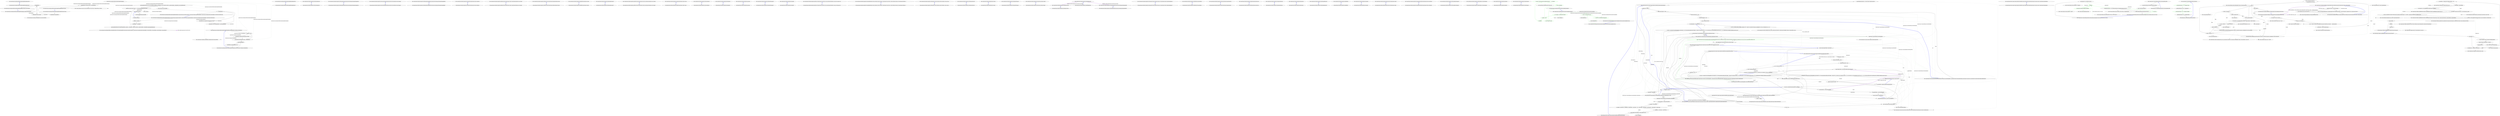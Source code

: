 digraph  {
m2_36 [cluster="QuantConnect.Lean.Engine.RealTime.BacktestingRealTimeHandler.Exit()", file="Global.cs", label="Entry QuantConnect.Lean.Engine.RealTime.BacktestingRealTimeHandler.Exit()", span="126-126"];
m2_37 [cluster="QuantConnect.Lean.Engine.RealTime.BacktestingRealTimeHandler.Exit()", file="Global.cs", label="Exit QuantConnect.Lean.Engine.RealTime.BacktestingRealTimeHandler.Exit()", span="126-126"];
m2_13 [cluster="Unk.EverySecurityEndOfDay", file="Global.cs", label="Entry Unk.EverySecurityEndOfDay", span=""];
m2_12 [cluster="Unk.Where", file="Global.cs", label="Entry Unk.Where", span=""];
m2_18 [cluster="QuantConnect.Lean.Engine.RealTime.BacktestingRealTimeHandler.Run()", file="Global.cs", label="Entry QuantConnect.Lean.Engine.RealTime.BacktestingRealTimeHandler.Run()", span="78-78"];
m2_19 [cluster="QuantConnect.Lean.Engine.RealTime.BacktestingRealTimeHandler.Run()", file="Global.cs", label="Exit QuantConnect.Lean.Engine.RealTime.BacktestingRealTimeHandler.Run()", span="78-78"];
m2_14 [cluster="QuantConnect.Scheduling.ScheduledEvent.SkipEventsUntil(System.DateTime)", file="Global.cs", label="Entry QuantConnect.Scheduling.ScheduledEvent.SkipEventsUntil(System.DateTime)", span="183-183"];
m2_30 [cluster="System.Collections.Concurrent.ConcurrentDictionary<TKey, TValue>.TryRemove(TKey, out TValue)", file="Global.cs", label="Entry System.Collections.Concurrent.ConcurrentDictionary<TKey, TValue>.TryRemove(TKey, out TValue)", span="0-0"];
m2_35 [cluster="QuantConnect.Scheduling.ScheduledEvent.Scan(System.DateTime)", file="Global.cs", label="Entry QuantConnect.Scheduling.ScheduledEvent.Scan(System.DateTime)", span="126-126"];
m2_11 [cluster="QuantConnect.Lean.Engine.RealTime.BacktestingRealTimeHandler.Add(QuantConnect.Scheduling.ScheduledEvent)", file="Global.cs", label="Entry QuantConnect.Lean.Engine.RealTime.BacktestingRealTimeHandler.Add(QuantConnect.Scheduling.ScheduledEvent)", span="86-86"];
m2_20 [cluster="QuantConnect.Lean.Engine.RealTime.BacktestingRealTimeHandler.Add(QuantConnect.Scheduling.ScheduledEvent)", file="Global.cs", label="_algorithm != null", span="88-88"];
m2_21 [cluster="QuantConnect.Lean.Engine.RealTime.BacktestingRealTimeHandler.Add(QuantConnect.Scheduling.ScheduledEvent)", file="Global.cs", label="scheduledEvent.SkipEventsUntil(_algorithm.UtcTime)", span="90-90"];
m2_22 [cluster="QuantConnect.Lean.Engine.RealTime.BacktestingRealTimeHandler.Add(QuantConnect.Scheduling.ScheduledEvent)", file="Global.cs", label="_scheduledEvents[scheduledEvent.Name] = scheduledEvent", span="93-93"];
m2_24 [cluster="QuantConnect.Lean.Engine.RealTime.BacktestingRealTimeHandler.Add(QuantConnect.Scheduling.ScheduledEvent)", file="Global.cs", label="scheduledEvent.IsLoggingEnabled = true", span="96-96"];
m2_23 [cluster="QuantConnect.Lean.Engine.RealTime.BacktestingRealTimeHandler.Add(QuantConnect.Scheduling.ScheduledEvent)", file="Global.cs", label="Log.DebuggingEnabled", span="94-94"];
m2_25 [cluster="QuantConnect.Lean.Engine.RealTime.BacktestingRealTimeHandler.Add(QuantConnect.Scheduling.ScheduledEvent)", file="Global.cs", label="Exit QuantConnect.Lean.Engine.RealTime.BacktestingRealTimeHandler.Add(QuantConnect.Scheduling.ScheduledEvent)", span="86-86"];
m2_31 [cluster="QuantConnect.Lean.Engine.RealTime.BacktestingRealTimeHandler.SetTime(System.DateTime)", file="Global.cs", label="Entry QuantConnect.Lean.Engine.RealTime.BacktestingRealTimeHandler.SetTime(System.DateTime)", span="114-114"];
m2_32 [cluster="QuantConnect.Lean.Engine.RealTime.BacktestingRealTimeHandler.SetTime(System.DateTime)", file="Global.cs", label=_scheduledEvents, span="117-117"];
m2_33 [cluster="QuantConnect.Lean.Engine.RealTime.BacktestingRealTimeHandler.SetTime(System.DateTime)", file="Global.cs", label="scheduledEvent.Value.Scan(time)", span="119-119"];
m2_34 [cluster="QuantConnect.Lean.Engine.RealTime.BacktestingRealTimeHandler.SetTime(System.DateTime)", file="Global.cs", label="Exit QuantConnect.Lean.Engine.RealTime.BacktestingRealTimeHandler.SetTime(System.DateTime)", span="114-114"];
m2_10 [cluster="QuantConnect.Lean.Engine.RealTime.ScheduledEventFactory.EveryAlgorithmEndOfDay(QuantConnect.Interfaces.IAlgorithm, QuantConnect.Lean.Engine.Results.IResultHandler, System.DateTime, System.DateTime, System.TimeSpan, System.DateTime?)", file="Global.cs", label="Entry QuantConnect.Lean.Engine.RealTime.ScheduledEventFactory.EveryAlgorithmEndOfDay(QuantConnect.Interfaces.IAlgorithm, QuantConnect.Lean.Engine.Results.IResultHandler, System.DateTime, System.DateTime, System.TimeSpan, System.DateTime?)", span="64-64"];
m2_26 [cluster="QuantConnect.Lean.Engine.RealTime.BacktestingRealTimeHandler.Remove(string)", file="Global.cs", label="Entry QuantConnect.Lean.Engine.RealTime.BacktestingRealTimeHandler.Remove(string)", span="104-104"];
m2_27 [cluster="QuantConnect.Lean.Engine.RealTime.BacktestingRealTimeHandler.Remove(string)", file="Global.cs", label="ScheduledEvent scheduledEvent", span="106-106"];
m2_28 [cluster="QuantConnect.Lean.Engine.RealTime.BacktestingRealTimeHandler.Remove(string)", file="Global.cs", label="_scheduledEvents.TryRemove(name, out scheduledEvent)", span="107-107"];
m2_29 [cluster="QuantConnect.Lean.Engine.RealTime.BacktestingRealTimeHandler.Remove(string)", file="Global.cs", label="Exit QuantConnect.Lean.Engine.RealTime.BacktestingRealTimeHandler.Remove(string)", span="104-104"];
m2_0 [cluster="QuantConnect.Lean.Engine.RealTime.BacktestingRealTimeHandler.Setup(QuantConnect.Interfaces.IAlgorithm, QuantConnect.Packets.AlgorithmNodePacket, QuantConnect.Lean.Engine.Results.IResultHandler, QuantConnect.Interfaces.IApi)", file="Global.cs", label="Entry QuantConnect.Lean.Engine.RealTime.BacktestingRealTimeHandler.Setup(QuantConnect.Interfaces.IAlgorithm, QuantConnect.Packets.AlgorithmNodePacket, QuantConnect.Lean.Engine.Results.IResultHandler, QuantConnect.Interfaces.IApi)", span="50-50"];
m2_1 [cluster="QuantConnect.Lean.Engine.RealTime.BacktestingRealTimeHandler.Setup(QuantConnect.Interfaces.IAlgorithm, QuantConnect.Packets.AlgorithmNodePacket, QuantConnect.Lean.Engine.Results.IResultHandler, QuantConnect.Interfaces.IApi)", file="Global.cs", label="_algorithm = algorithm", span="53-53"];
m2_2 [cluster="QuantConnect.Lean.Engine.RealTime.BacktestingRealTimeHandler.Setup(QuantConnect.Interfaces.IAlgorithm, QuantConnect.Packets.AlgorithmNodePacket, QuantConnect.Lean.Engine.Results.IResultHandler, QuantConnect.Interfaces.IApi)", file="Global.cs", label="_resultHandler =  resultHandler", span="54-54"];
m2_5 [cluster="QuantConnect.Lean.Engine.RealTime.BacktestingRealTimeHandler.Setup(QuantConnect.Interfaces.IAlgorithm, QuantConnect.Packets.AlgorithmNodePacket, QuantConnect.Lean.Engine.Results.IResultHandler, QuantConnect.Interfaces.IApi)", file="Global.cs", label="Add(ScheduledEventFactory.EverySecurityEndOfDay(_algorithm, _resultHandler, security, algorithm.StartDate, _algorithm.EndDate, ScheduledEvent.SecurityEndOfDayDelta))", span="62-62"];
m2_7 [cluster="QuantConnect.Lean.Engine.RealTime.BacktestingRealTimeHandler.Setup(QuantConnect.Interfaces.IAlgorithm, QuantConnect.Packets.AlgorithmNodePacket, QuantConnect.Lean.Engine.Results.IResultHandler, QuantConnect.Interfaces.IApi)", file="Global.cs", label="scheduledEvent.Value.SkipEventsUntil(algorithm.UtcTime)", span="68-68"];
m2_3 [cluster="QuantConnect.Lean.Engine.RealTime.BacktestingRealTimeHandler.Setup(QuantConnect.Interfaces.IAlgorithm, QuantConnect.Packets.AlgorithmNodePacket, QuantConnect.Lean.Engine.Results.IResultHandler, QuantConnect.Interfaces.IApi)", file="Global.cs", label="Add(ScheduledEventFactory.EveryAlgorithmEndOfDay(_algorithm, _resultHandler, _algorithm.StartDate, _algorithm.EndDate, ScheduledEvent.AlgorithmEndOfDayDelta))", span="57-57"];
m2_4 [cluster="QuantConnect.Lean.Engine.RealTime.BacktestingRealTimeHandler.Setup(QuantConnect.Interfaces.IAlgorithm, QuantConnect.Packets.AlgorithmNodePacket, QuantConnect.Lean.Engine.Results.IResultHandler, QuantConnect.Interfaces.IApi)", file="Global.cs", label="_algorithm.Securities.Values.Where(x => !x.SubscriptionDataConfig.IsInternalFeed)", span="60-60"];
m2_6 [cluster="QuantConnect.Lean.Engine.RealTime.BacktestingRealTimeHandler.Setup(QuantConnect.Interfaces.IAlgorithm, QuantConnect.Packets.AlgorithmNodePacket, QuantConnect.Lean.Engine.Results.IResultHandler, QuantConnect.Interfaces.IApi)", file="Global.cs", label=_scheduledEvents, span="65-65"];
m2_8 [cluster="QuantConnect.Lean.Engine.RealTime.BacktestingRealTimeHandler.Setup(QuantConnect.Interfaces.IAlgorithm, QuantConnect.Packets.AlgorithmNodePacket, QuantConnect.Lean.Engine.Results.IResultHandler, QuantConnect.Interfaces.IApi)", file="Global.cs", label="scheduledEvent.Value.IsLoggingEnabled = Log.DebuggingEnabled", span="70-70"];
m2_9 [cluster="QuantConnect.Lean.Engine.RealTime.BacktestingRealTimeHandler.Setup(QuantConnect.Interfaces.IAlgorithm, QuantConnect.Packets.AlgorithmNodePacket, QuantConnect.Lean.Engine.Results.IResultHandler, QuantConnect.Interfaces.IApi)", file="Global.cs", label="Exit QuantConnect.Lean.Engine.RealTime.BacktestingRealTimeHandler.Setup(QuantConnect.Interfaces.IAlgorithm, QuantConnect.Packets.AlgorithmNodePacket, QuantConnect.Lean.Engine.Results.IResultHandler, QuantConnect.Interfaces.IApi)", span="50-50"];
m2_15 [cluster="lambda expression", file="Global.cs", label="Entry lambda expression", span="60-60"];
m2_16 [cluster="lambda expression", file="Global.cs", label="!x.SubscriptionDataConfig.IsInternalFeed", span="60-60"];
m2_17 [cluster="lambda expression", file="Global.cs", label="Exit lambda expression", span="60-60"];
m2_38 [file="Global.cs", label="QuantConnect.Lean.Engine.RealTime.BacktestingRealTimeHandler", span=""];
m5_48 [cluster="QuantConnect.Interfaces.IAlgorithm.GetChartUpdates(bool)", file="QCAlgorithm.cs", label="Entry QuantConnect.Interfaces.IAlgorithm.GetChartUpdates(bool)", span="454-454"];
m5_49 [cluster="QuantConnect.Interfaces.IAlgorithm.GetChartUpdates(bool)", file="QCAlgorithm.cs", label="Exit QuantConnect.Interfaces.IAlgorithm.GetChartUpdates(bool)", span="454-454"];
m5_34 [cluster="QuantConnect.Interfaces.IAlgorithm.OnBrokerageMessage(QuantConnect.Brokerages.BrokerageMessageEvent)", file="QCAlgorithm.cs", label="Entry QuantConnect.Interfaces.IAlgorithm.OnBrokerageMessage(QuantConnect.Brokerages.BrokerageMessageEvent)", span="415-415"];
m5_35 [cluster="QuantConnect.Interfaces.IAlgorithm.OnBrokerageMessage(QuantConnect.Brokerages.BrokerageMessageEvent)", file="QCAlgorithm.cs", label="Exit QuantConnect.Interfaces.IAlgorithm.OnBrokerageMessage(QuantConnect.Brokerages.BrokerageMessageEvent)", span="415-415"];
m5_12 [cluster="QuantConnect.Interfaces.IAlgorithm.OnSecuritiesChanged(QuantConnect.Data.UniverseSelection.SecurityChanges)", file="QCAlgorithm.cs", label="Entry QuantConnect.Interfaces.IAlgorithm.OnSecuritiesChanged(QuantConnect.Data.UniverseSelection.SecurityChanges)", span="352-352"];
m5_13 [cluster="QuantConnect.Interfaces.IAlgorithm.OnSecuritiesChanged(QuantConnect.Data.UniverseSelection.SecurityChanges)", file="QCAlgorithm.cs", label="Exit QuantConnect.Interfaces.IAlgorithm.OnSecuritiesChanged(QuantConnect.Data.UniverseSelection.SecurityChanges)", span="352-352"];
m5_72 [cluster="QuantConnect.Interfaces.IAlgorithm.SetBrokerageMessageHandler(QuantConnect.Brokerages.IBrokerageMessageHandler)", file="QCAlgorithm.cs", label="Entry QuantConnect.Interfaces.IAlgorithm.SetBrokerageMessageHandler(QuantConnect.Brokerages.IBrokerageMessageHandler)", span="547-547"];
m5_73 [cluster="QuantConnect.Interfaces.IAlgorithm.SetBrokerageMessageHandler(QuantConnect.Brokerages.IBrokerageMessageHandler)", file="QCAlgorithm.cs", label="Exit QuantConnect.Interfaces.IAlgorithm.SetBrokerageMessageHandler(QuantConnect.Brokerages.IBrokerageMessageHandler)", span="547-547"];
m5_30 [cluster="QuantConnect.Interfaces.IAlgorithm.OnOrderEvent(QuantConnect.Orders.OrderEvent)", file="QCAlgorithm.cs", label="Entry QuantConnect.Interfaces.IAlgorithm.OnOrderEvent(QuantConnect.Orders.OrderEvent)", span="403-403"];
m5_31 [cluster="QuantConnect.Interfaces.IAlgorithm.OnOrderEvent(QuantConnect.Orders.OrderEvent)", file="QCAlgorithm.cs", label="Exit QuantConnect.Interfaces.IAlgorithm.OnOrderEvent(QuantConnect.Orders.OrderEvent)", span="403-403"];
m5_54 [cluster="QuantConnect.Interfaces.IAlgorithm.AddOptionContract(QuantConnect.Symbol, QuantConnect.Resolution, bool, decimal)", file="QCAlgorithm.cs", label="Entry QuantConnect.Interfaces.IAlgorithm.AddOptionContract(QuantConnect.Symbol, QuantConnect.Resolution, bool, decimal)", span="486-486"];
m5_55 [cluster="QuantConnect.Interfaces.IAlgorithm.AddOptionContract(QuantConnect.Symbol, QuantConnect.Resolution, bool, decimal)", file="QCAlgorithm.cs", label="Exit QuantConnect.Interfaces.IAlgorithm.AddOptionContract(QuantConnect.Symbol, QuantConnect.Resolution, bool, decimal)", span="486-486"];
m5_74 [cluster="QuantConnect.Interfaces.IAlgorithm.SetHistoryProvider(QuantConnect.Interfaces.IHistoryProvider)", file="QCAlgorithm.cs", label="Entry QuantConnect.Interfaces.IAlgorithm.SetHistoryProvider(QuantConnect.Interfaces.IHistoryProvider)", span="553-553"];
m5_75 [cluster="QuantConnect.Interfaces.IAlgorithm.SetHistoryProvider(QuantConnect.Interfaces.IHistoryProvider)", file="QCAlgorithm.cs", label="Exit QuantConnect.Interfaces.IAlgorithm.SetHistoryProvider(QuantConnect.Interfaces.IHistoryProvider)", span="553-553"];
m5_26 [cluster="QuantConnect.Interfaces.IAlgorithm.OnEndOfDay(QuantConnect.Symbol)", file="QCAlgorithm.cs", label="Entry QuantConnect.Interfaces.IAlgorithm.OnEndOfDay(QuantConnect.Symbol)", span="391-391"];
m5_27 [cluster="QuantConnect.Interfaces.IAlgorithm.OnEndOfDay(QuantConnect.Symbol)", file="QCAlgorithm.cs", label="Exit QuantConnect.Interfaces.IAlgorithm.OnEndOfDay(QuantConnect.Symbol)", span="391-391"];
m5_36 [cluster="QuantConnect.Interfaces.IAlgorithm.OnBrokerageDisconnect()", file="QCAlgorithm.cs", label="Entry QuantConnect.Interfaces.IAlgorithm.OnBrokerageDisconnect()", span="420-420"];
m5_37 [cluster="QuantConnect.Interfaces.IAlgorithm.OnBrokerageDisconnect()", file="QCAlgorithm.cs", label="Exit QuantConnect.Interfaces.IAlgorithm.OnBrokerageDisconnect()", span="420-420"];
m5_52 [cluster="QuantConnect.Interfaces.IAlgorithm.AddFutureContract(QuantConnect.Symbol, QuantConnect.Resolution, bool, decimal)", file="QCAlgorithm.cs", label="Entry QuantConnect.Interfaces.IAlgorithm.AddFutureContract(QuantConnect.Symbol, QuantConnect.Resolution, bool, decimal)", span="476-476"];
m5_53 [cluster="QuantConnect.Interfaces.IAlgorithm.AddFutureContract(QuantConnect.Symbol, QuantConnect.Resolution, bool, decimal)", file="QCAlgorithm.cs", label="Exit QuantConnect.Interfaces.IAlgorithm.AddFutureContract(QuantConnect.Symbol, QuantConnect.Resolution, bool, decimal)", span="476-476"];
m5_62 [cluster="QuantConnect.Interfaces.IAlgorithm.Liquidate(QuantConnect.Symbol, string)", file="QCAlgorithm.cs", label="Entry QuantConnect.Interfaces.IAlgorithm.Liquidate(QuantConnect.Symbol, string)", span="515-515"];
m5_63 [cluster="QuantConnect.Interfaces.IAlgorithm.Liquidate(QuantConnect.Symbol, string)", file="QCAlgorithm.cs", label="Exit QuantConnect.Interfaces.IAlgorithm.Liquidate(QuantConnect.Symbol, string)", span="515-515"];
m5_64 [cluster="QuantConnect.Interfaces.IAlgorithm.SetLiveMode(bool)", file="QCAlgorithm.cs", label="Entry QuantConnect.Interfaces.IAlgorithm.SetLiveMode(bool)", span="521-521"];
m5_65 [cluster="QuantConnect.Interfaces.IAlgorithm.SetLiveMode(bool)", file="QCAlgorithm.cs", label="Exit QuantConnect.Interfaces.IAlgorithm.SetLiveMode(bool)", span="521-521"];
m5_2 [cluster="QuantConnect.Interfaces.IAlgorithm.PostInitialize()", file="QCAlgorithm.cs", label="Entry QuantConnect.Interfaces.IAlgorithm.PostInitialize()", span="300-300"];
m5_3 [cluster="QuantConnect.Interfaces.IAlgorithm.PostInitialize()", file="QCAlgorithm.cs", label="Exit QuantConnect.Interfaces.IAlgorithm.PostInitialize()", span="300-300"];
m5_16 [cluster="QuantConnect.Interfaces.IAlgorithm.Log(string)", file="QCAlgorithm.cs", label="Entry QuantConnect.Interfaces.IAlgorithm.Log(string)", span="364-364"];
m5_17 [cluster="QuantConnect.Interfaces.IAlgorithm.Log(string)", file="QCAlgorithm.cs", label="Exit QuantConnect.Interfaces.IAlgorithm.Log(string)", span="364-364"];
m5_66 [cluster="QuantConnect.Interfaces.IAlgorithm.SetFinishedWarmingUp()", file="QCAlgorithm.cs", label="Entry QuantConnect.Interfaces.IAlgorithm.SetFinishedWarmingUp()", span="526-526"];
m5_67 [cluster="QuantConnect.Interfaces.IAlgorithm.SetFinishedWarmingUp()", file="QCAlgorithm.cs", label="Exit QuantConnect.Interfaces.IAlgorithm.SetFinishedWarmingUp()", span="526-526"];
m5_44 [cluster="QuantConnect.Interfaces.IAlgorithm.SetLocked()", file="QCAlgorithm.cs", label="Entry QuantConnect.Interfaces.IAlgorithm.SetLocked()", span="442-442"];
m5_45 [cluster="QuantConnect.Interfaces.IAlgorithm.SetLocked()", file="QCAlgorithm.cs", label="Exit QuantConnect.Interfaces.IAlgorithm.SetLocked()", span="442-442"];
m5_50 [cluster="QuantConnect.Interfaces.IAlgorithm.AddSecurity(QuantConnect.SecurityType, string, QuantConnect.Resolution, string, bool, decimal, bool)", file="QCAlgorithm.cs", label="Entry QuantConnect.Interfaces.IAlgorithm.AddSecurity(QuantConnect.SecurityType, string, QuantConnect.Resolution, string, bool, decimal, bool)", span="466-466"];
m5_51 [cluster="QuantConnect.Interfaces.IAlgorithm.AddSecurity(QuantConnect.SecurityType, string, QuantConnect.Resolution, string, bool, decimal, bool)", file="QCAlgorithm.cs", label="Exit QuantConnect.Interfaces.IAlgorithm.AddSecurity(QuantConnect.SecurityType, string, QuantConnect.Resolution, string, bool, decimal, bool)", span="466-466"];
m5_80 [cluster="QuantConnect.Interfaces.IAlgorithm.SetAvailableDataTypes(System.Collections.Generic.Dictionary<QuantConnect.SecurityType, System.Collections.Generic.List<QuantConnect.TickType>>)", file="QCAlgorithm.cs", label="Entry QuantConnect.Interfaces.IAlgorithm.SetAvailableDataTypes(System.Collections.Generic.Dictionary<QuantConnect.SecurityType, System.Collections.Generic.List<QuantConnect.TickType>>)", span="571-571"];
m5_81 [cluster="QuantConnect.Interfaces.IAlgorithm.SetAvailableDataTypes(System.Collections.Generic.Dictionary<QuantConnect.SecurityType, System.Collections.Generic.List<QuantConnect.TickType>>)", file="QCAlgorithm.cs", label="Exit QuantConnect.Interfaces.IAlgorithm.SetAvailableDataTypes(System.Collections.Generic.Dictionary<QuantConnect.SecurityType, System.Collections.Generic.List<QuantConnect.TickType>>)", span="571-571"];
m5_6 [cluster="QuantConnect.Interfaces.IAlgorithm.SetParameters(System.Collections.Generic.Dictionary<string, string>)", file="QCAlgorithm.cs", label="Entry QuantConnect.Interfaces.IAlgorithm.SetParameters(System.Collections.Generic.Dictionary<string, string>)", span="314-314"];
m5_7 [cluster="QuantConnect.Interfaces.IAlgorithm.SetParameters(System.Collections.Generic.Dictionary<string, string>)", file="QCAlgorithm.cs", label="Exit QuantConnect.Interfaces.IAlgorithm.SetParameters(System.Collections.Generic.Dictionary<string, string>)", span="314-314"];
m5_70 [cluster="QuantConnect.Interfaces.IAlgorithm.SetMaximumOrders(int)", file="QCAlgorithm.cs", label="Entry QuantConnect.Interfaces.IAlgorithm.SetMaximumOrders(int)", span="538-538"];
m5_71 [cluster="QuantConnect.Interfaces.IAlgorithm.SetMaximumOrders(int)", file="QCAlgorithm.cs", label="Exit QuantConnect.Interfaces.IAlgorithm.SetMaximumOrders(int)", span="538-538"];
m5_18 [cluster="QuantConnect.Interfaces.IAlgorithm.Error(string)", file="QCAlgorithm.cs", label="Entry QuantConnect.Interfaces.IAlgorithm.Error(string)", span="370-370"];
m5_19 [cluster="QuantConnect.Interfaces.IAlgorithm.Error(string)", file="QCAlgorithm.cs", label="Exit QuantConnect.Interfaces.IAlgorithm.Error(string)", span="370-370"];
m5_22 [cluster="QuantConnect.Interfaces.IAlgorithm.OnMarginCallWarning()", file="QCAlgorithm.cs", label="Entry QuantConnect.Interfaces.IAlgorithm.OnMarginCallWarning()", span="381-381"];
m5_23 [cluster="QuantConnect.Interfaces.IAlgorithm.OnMarginCallWarning()", file="QCAlgorithm.cs", label="Exit QuantConnect.Interfaces.IAlgorithm.OnMarginCallWarning()", span="381-381"];
m5_60 [cluster="QuantConnect.Interfaces.IAlgorithm.SetCash(string, decimal, decimal)", file="QCAlgorithm.cs", label="Entry QuantConnect.Interfaces.IAlgorithm.SetCash(string, decimal, decimal)", span="507-507"];
m5_61 [cluster="QuantConnect.Interfaces.IAlgorithm.SetCash(string, decimal, decimal)", file="QCAlgorithm.cs", label="Exit QuantConnect.Interfaces.IAlgorithm.SetCash(string, decimal, decimal)", span="507-507"];
m5_4 [cluster="QuantConnect.Interfaces.IAlgorithm.GetParameter(string)", file="QCAlgorithm.cs", label="Entry QuantConnect.Interfaces.IAlgorithm.GetParameter(string)", span="308-308"];
m5_5 [cluster="QuantConnect.Interfaces.IAlgorithm.GetParameter(string)", file="QCAlgorithm.cs", label="Exit QuantConnect.Interfaces.IAlgorithm.GetParameter(string)", span="308-308"];
m5_28 [cluster="QuantConnect.Interfaces.IAlgorithm.OnEndOfAlgorithm()", file="QCAlgorithm.cs", label="Entry QuantConnect.Interfaces.IAlgorithm.OnEndOfAlgorithm()", span="396-396"];
m5_29 [cluster="QuantConnect.Interfaces.IAlgorithm.OnEndOfAlgorithm()", file="QCAlgorithm.cs", label="Exit QuantConnect.Interfaces.IAlgorithm.OnEndOfAlgorithm()", span="396-396"];
m5_20 [cluster="QuantConnect.Interfaces.IAlgorithm.OnMarginCall(System.Collections.Generic.List<QuantConnect.Orders.SubmitOrderRequest>)", file="QCAlgorithm.cs", label="Entry QuantConnect.Interfaces.IAlgorithm.OnMarginCall(System.Collections.Generic.List<QuantConnect.Orders.SubmitOrderRequest>)", span="376-376"];
m5_21 [cluster="QuantConnect.Interfaces.IAlgorithm.OnMarginCall(System.Collections.Generic.List<QuantConnect.Orders.SubmitOrderRequest>)", file="QCAlgorithm.cs", label="Exit QuantConnect.Interfaces.IAlgorithm.OnMarginCall(System.Collections.Generic.List<QuantConnect.Orders.SubmitOrderRequest>)", span="376-376"];
m5_8 [cluster="QuantConnect.Interfaces.IAlgorithm.SetBrokerageModel(QuantConnect.Brokerages.IBrokerageModel)", file="QCAlgorithm.cs", label="Entry QuantConnect.Interfaces.IAlgorithm.SetBrokerageModel(QuantConnect.Brokerages.IBrokerageModel)", span="322-322"];
m5_9 [cluster="QuantConnect.Interfaces.IAlgorithm.SetBrokerageModel(QuantConnect.Brokerages.IBrokerageModel)", file="QCAlgorithm.cs", label="Exit QuantConnect.Interfaces.IAlgorithm.SetBrokerageModel(QuantConnect.Brokerages.IBrokerageModel)", span="322-322"];
m5_40 [cluster="QuantConnect.Interfaces.IAlgorithm.SetDateTime(System.DateTime)", file="QCAlgorithm.cs", label="Entry QuantConnect.Interfaces.IAlgorithm.SetDateTime(System.DateTime)", span="431-431"];
m5_41 [cluster="QuantConnect.Interfaces.IAlgorithm.SetDateTime(System.DateTime)", file="QCAlgorithm.cs", label="Exit QuantConnect.Interfaces.IAlgorithm.SetDateTime(System.DateTime)", span="431-431"];
m5_78 [cluster="QuantConnect.Interfaces.IAlgorithm.SetStatus(QuantConnect.AlgorithmStatus)", file="QCAlgorithm.cs", label="Entry QuantConnect.Interfaces.IAlgorithm.SetStatus(QuantConnect.AlgorithmStatus)", span="565-565"];
m5_79 [cluster="QuantConnect.Interfaces.IAlgorithm.SetStatus(QuantConnect.AlgorithmStatus)", file="QCAlgorithm.cs", label="Exit QuantConnect.Interfaces.IAlgorithm.SetStatus(QuantConnect.AlgorithmStatus)", span="565-565"];
m5_10 [cluster="QuantConnect.Interfaces.IAlgorithm.OnData(QuantConnect.Data.Slice)", file="QCAlgorithm.cs", label="Entry QuantConnect.Interfaces.IAlgorithm.OnData(QuantConnect.Data.Slice)", span="346-346"];
m5_11 [cluster="QuantConnect.Interfaces.IAlgorithm.OnData(QuantConnect.Data.Slice)", file="QCAlgorithm.cs", label="Exit QuantConnect.Interfaces.IAlgorithm.OnData(QuantConnect.Data.Slice)", span="346-346"];
m5_42 [cluster="QuantConnect.Interfaces.IAlgorithm.SetAlgorithmId(string)", file="QCAlgorithm.cs", label="Entry QuantConnect.Interfaces.IAlgorithm.SetAlgorithmId(string)", span="437-437"];
m5_43 [cluster="QuantConnect.Interfaces.IAlgorithm.SetAlgorithmId(string)", file="QCAlgorithm.cs", label="Exit QuantConnect.Interfaces.IAlgorithm.SetAlgorithmId(string)", span="437-437"];
m5_14 [cluster="QuantConnect.Interfaces.IAlgorithm.Debug(string)", file="QCAlgorithm.cs", label="Entry QuantConnect.Interfaces.IAlgorithm.Debug(string)", span="358-358"];
m5_15 [cluster="QuantConnect.Interfaces.IAlgorithm.Debug(string)", file="QCAlgorithm.cs", label="Exit QuantConnect.Interfaces.IAlgorithm.Debug(string)", span="358-358"];
m5_38 [cluster="QuantConnect.Interfaces.IAlgorithm.OnBrokerageReconnect()", file="QCAlgorithm.cs", label="Entry QuantConnect.Interfaces.IAlgorithm.OnBrokerageReconnect()", span="425-425"];
m5_39 [cluster="QuantConnect.Interfaces.IAlgorithm.OnBrokerageReconnect()", file="QCAlgorithm.cs", label="Exit QuantConnect.Interfaces.IAlgorithm.OnBrokerageReconnect()", span="425-425"];
m5_24 [cluster="QuantConnect.Interfaces.IAlgorithm.OnEndOfDay()", file="QCAlgorithm.cs", label="Entry QuantConnect.Interfaces.IAlgorithm.OnEndOfDay()", span="386-386"];
m5_25 [cluster="QuantConnect.Interfaces.IAlgorithm.OnEndOfDay()", file="QCAlgorithm.cs", label="Exit QuantConnect.Interfaces.IAlgorithm.OnEndOfDay()", span="386-386"];
m5_46 [cluster="QuantConnect.Interfaces.IAlgorithm.GetLocked()", file="QCAlgorithm.cs", label="Entry QuantConnect.Interfaces.IAlgorithm.GetLocked()", span="447-447"];
m5_47 [cluster="QuantConnect.Interfaces.IAlgorithm.GetLocked()", file="QCAlgorithm.cs", label="Exit QuantConnect.Interfaces.IAlgorithm.GetLocked()", span="447-447"];
m5_56 [cluster="QuantConnect.Interfaces.IAlgorithm.RemoveSecurity(QuantConnect.Symbol)", file="QCAlgorithm.cs", label="Entry QuantConnect.Interfaces.IAlgorithm.RemoveSecurity(QuantConnect.Symbol)", span="493-493"];
m5_57 [cluster="QuantConnect.Interfaces.IAlgorithm.RemoveSecurity(QuantConnect.Symbol)", file="QCAlgorithm.cs", label="Exit QuantConnect.Interfaces.IAlgorithm.RemoveSecurity(QuantConnect.Symbol)", span="493-493"];
m5_32 [cluster="QuantConnect.Interfaces.IAlgorithm.OnAssignmentOrderEvent(QuantConnect.Orders.OrderEvent)", file="QCAlgorithm.cs", label="Entry QuantConnect.Interfaces.IAlgorithm.OnAssignmentOrderEvent(QuantConnect.Orders.OrderEvent)", span="410-410"];
m5_33 [cluster="QuantConnect.Interfaces.IAlgorithm.OnAssignmentOrderEvent(QuantConnect.Orders.OrderEvent)", file="QCAlgorithm.cs", label="Exit QuantConnect.Interfaces.IAlgorithm.OnAssignmentOrderEvent(QuantConnect.Orders.OrderEvent)", span="410-410"];
m5_68 [cluster="QuantConnect.Interfaces.IAlgorithm.GetWarmupHistoryRequests()", file="QCAlgorithm.cs", label="Entry QuantConnect.Interfaces.IAlgorithm.GetWarmupHistoryRequests()", span="532-532"];
m5_69 [cluster="QuantConnect.Interfaces.IAlgorithm.GetWarmupHistoryRequests()", file="QCAlgorithm.cs", label="Exit QuantConnect.Interfaces.IAlgorithm.GetWarmupHistoryRequests()", span="532-532"];
m5_76 [cluster="QuantConnect.Interfaces.IAlgorithm.SetRunTimeError(System.Exception)", file="QCAlgorithm.cs", label="Entry QuantConnect.Interfaces.IAlgorithm.SetRunTimeError(System.Exception)", span="559-559"];
m5_77 [cluster="QuantConnect.Interfaces.IAlgorithm.SetRunTimeError(System.Exception)", file="QCAlgorithm.cs", label="Exit QuantConnect.Interfaces.IAlgorithm.SetRunTimeError(System.Exception)", span="559-559"];
m5_0 [cluster="QuantConnect.Interfaces.IAlgorithm.Initialize()", file="QCAlgorithm.cs", label="Entry QuantConnect.Interfaces.IAlgorithm.Initialize()", span="294-294"];
m5_1 [cluster="QuantConnect.Interfaces.IAlgorithm.Initialize()", file="QCAlgorithm.cs", label="Exit QuantConnect.Interfaces.IAlgorithm.Initialize()", span="294-294"];
m5_58 [cluster="QuantConnect.Interfaces.IAlgorithm.SetCash(decimal)", file="QCAlgorithm.cs", label="Entry QuantConnect.Interfaces.IAlgorithm.SetCash(decimal)", span="499-499"];
m5_59 [cluster="QuantConnect.Interfaces.IAlgorithm.SetCash(decimal)", file="QCAlgorithm.cs", label="Exit QuantConnect.Interfaces.IAlgorithm.SetCash(decimal)", span="499-499"];
m7_15 [cluster="QuantConnect.Logging.Log.Error(string, bool)", file="RestSubscriptionStreamReader.cs", label="Entry QuantConnect.Logging.Log.Error(string, bool)", span="86-86"];
m7_6 [cluster="QuantConnect.Lean.Engine.RestSubscriptionStreamReader.ReadLine()", file="RestSubscriptionStreamReader.cs", label="Entry QuantConnect.Lean.Engine.RestSubscriptionStreamReader.ReadLine()", span="46-46"];
m7_7 [cluster="QuantConnect.Lean.Engine.RestSubscriptionStreamReader.ReadLine()", color=green, community=0, file="RestSubscriptionStreamReader.cs", label="0: var response = _client.Execute(_request)", span="50-50"];
m7_8 [cluster="QuantConnect.Lean.Engine.RestSubscriptionStreamReader.ReadLine()", color=green, community=0, file="RestSubscriptionStreamReader.cs", label="1: response != null", span="51-51"];
m7_9 [cluster="QuantConnect.Lean.Engine.RestSubscriptionStreamReader.ReadLine()", color=green, community=0, file="RestSubscriptionStreamReader.cs", label="1: return response.Content;", span="53-53"];
m7_10 [cluster="QuantConnect.Lean.Engine.RestSubscriptionStreamReader.ReadLine()", color=green, community=0, file="RestSubscriptionStreamReader.cs", label="0: Exception", span="56-56"];
m7_12 [cluster="QuantConnect.Lean.Engine.RestSubscriptionStreamReader.ReadLine()", color=green, community=0, file="RestSubscriptionStreamReader.cs", label="1: return string.Empty;", span="61-61"];
m7_11 [cluster="QuantConnect.Lean.Engine.RestSubscriptionStreamReader.ReadLine()", color=green, community=0, file="RestSubscriptionStreamReader.cs", label="0: Log.Error(''RestSubscriptionStreamReader.ReadLine(): '' + err.Message)", span="58-58"];
m7_13 [cluster="QuantConnect.Lean.Engine.RestSubscriptionStreamReader.ReadLine()", file="RestSubscriptionStreamReader.cs", label="Exit QuantConnect.Lean.Engine.RestSubscriptionStreamReader.ReadLine()", span="46-46"];
m7_4 [cluster="RestClient.cstr", file="RestSubscriptionStreamReader.cs", label="Entry RestClient.cstr", span=""];
m7_5 [cluster="RestRequest.cstr", file="RestSubscriptionStreamReader.cs", label="Entry RestRequest.cstr", span=""];
m7_0 [cluster="QuantConnect.Lean.Engine.RestSubscriptionStreamReader.RestSubscriptionStreamReader(string)", file="RestSubscriptionStreamReader.cs", label="Entry QuantConnect.Lean.Engine.RestSubscriptionStreamReader.RestSubscriptionStreamReader(string)", span="27-27"];
m7_1 [cluster="QuantConnect.Lean.Engine.RestSubscriptionStreamReader.RestSubscriptionStreamReader(string)", color=green, community=0, file="RestSubscriptionStreamReader.cs", label="0: _client = new RestClient(source)", span="29-29"];
m7_2 [cluster="QuantConnect.Lean.Engine.RestSubscriptionStreamReader.RestSubscriptionStreamReader(string)", color=green, community=0, file="RestSubscriptionStreamReader.cs", label="0: _request = new RestRequest(Method.GET)", span="30-30"];
m7_3 [cluster="QuantConnect.Lean.Engine.RestSubscriptionStreamReader.RestSubscriptionStreamReader(string)", file="RestSubscriptionStreamReader.cs", label="Exit QuantConnect.Lean.Engine.RestSubscriptionStreamReader.RestSubscriptionStreamReader(string)", span="27-27"];
m7_14 [cluster="Unk.Execute", file="RestSubscriptionStreamReader.cs", label="Entry Unk.Execute", span=""];
m7_20 [file="RestSubscriptionStreamReader.cs", label="QuantConnect.Lean.Engine.RestSubscriptionStreamReader", span=""];
m8_34 [cluster="QuantConnect.VisualStudioPlugin.ProjectNameDialog.DisplayProjectNameError()", file="Security.cs", label="projectNameBox.BorderBrush = System.Windows.Media.Brushes.Red", span="88-88"];
m8_59 [cluster="QuantConnect.Securities.Option.OptionPriceModels.BlackScholes()", file="Security.cs", label="Entry QuantConnect.Securities.Option.OptionPriceModels.BlackScholes()", span="46-46"];
m8_11 [cluster="QuantConnect.Tests.Common.Margin.OptionPriceModelTests.BaroneAdesiWhaleyCallTest()", file="Security.cs", label="optionCall.SetMarketPrice(new Tick { Value = price })", span="48-48"];
m8_12 [cluster="QuantConnect.Tests.Common.Margin.OptionPriceModelTests.BaroneAdesiWhaleyCallTest()", file="Security.cs", label="optionCall.Underlying = equity", span="49-49"];
m8_13 [cluster="QuantConnect.Tests.Common.Margin.OptionPriceModelTests.BaroneAdesiWhaleyCallTest()", file="Security.cs", label="var priceModel = OptionPriceModels.BaroneAdesiWhaley()", span="51-51"];
m8_41 [cluster="QuantConnect.Tests.Common.Margin.OptionPriceModelTests.BlackScholesPortfolioTest()", file="Security.cs", label="var evaluationDate = new DateTime(2015, 2, 19)", span="69-69"];
m8_42 [cluster="QuantConnect.Tests.Common.Margin.OptionPriceModelTests.BlackScholesPortfolioTest()", file="Security.cs", label="var SPY_C_192_Feb19_2016E = Symbol.CreateOption(''SPY'', Market.USA, OptionStyle.European, OptionRight.Call, 192m, new DateTime(2016, 02, 19))", span="70-70"];
m8_43 [cluster="QuantConnect.Tests.Common.Margin.OptionPriceModelTests.BlackScholesPortfolioTest()", file="Security.cs", label="var equity = new Equity(SecurityExchangeHours.AlwaysOpen(tz), new SubscriptionDataConfig(typeof(TradeBar), Symbols.SPY, Resolution.Minute, tz, tz, true, false, false), new Cash(CashBook.AccountCurrency, 0, 1m), SymbolProperties.GetDefault(CashBook.AccountCurrency))", span="73-73"];
m8_10 [cluster="QuantConnect.Tests.Common.Margin.OptionPriceModelTests.BaroneAdesiWhaleyCallTest()", file="Security.cs", label="var optionCall = new Option(SecurityExchangeHours.AlwaysOpen(tz), new SubscriptionDataConfig(typeof(TradeBar), Symbols.SPY_C_192_Feb19_2016, Resolution.Minute, tz, tz, true, false, false), new Cash(CashBook.AccountCurrency, 0, 1m), new OptionSymbolProperties(SymbolProperties.GetDefault(CashBook.AccountCurrency)))", span="47-47"];
m8_27 [cluster="QuantConnect.VisualStudioPlugin.ProjectNameDialog.SelectButton_Click(object, System.Windows.RoutedEventArgs)", file="Security.cs", label="Close()", span="78-78"];
m8_20 [cluster="QuantConnect.VisualStudioPlugin.ProjectNameDialog.SelectButton_Click(object, System.Windows.RoutedEventArgs)", file="Security.cs", label="selectedItem != null", span="68-68"];
m8_30 [cluster="QuantConnect.Securities.Option.Option.Option(QuantConnect.Securities.SecurityExchangeHours, QuantConnect.Data.SubscriptionDataConfig, QuantConnect.Securities.Cash, QuantConnect.Securities.Option.OptionSymbolProperties)", file="Security.cs", label="Entry QuantConnect.Securities.Option.Option.Option(QuantConnect.Securities.SecurityExchangeHours, QuantConnect.Data.SubscriptionDataConfig, QuantConnect.Securities.Cash, QuantConnect.Securities.Option.OptionSymbolProperties)", span="47-47"];
m8_37 [cluster="QuantConnect.Tests.Common.Margin.OptionPriceModelTests.BlackScholesPortfolioTest()", file="Security.cs", label="decimal underlyingPrice = 200m", span="65-65"];
m8_38 [cluster="QuantConnect.Tests.Common.Margin.OptionPriceModelTests.BlackScholesPortfolioTest()", file="Security.cs", label="decimal underlyingVol = 0.15m", span="66-66"];
m8_39 [cluster="QuantConnect.Tests.Common.Margin.OptionPriceModelTests.BlackScholesPortfolioTest()", file="Security.cs", label="decimal riskFreeRate = 0.01m", span="67-67"];
m8_40 [cluster="QuantConnect.Tests.Common.Margin.OptionPriceModelTests.BlackScholesPortfolioTest()", file="Security.cs", label="var tz = TimeZones.NewYork", span="68-68"];
m8_18 [cluster="QuantConnect.Tests.Common.Margin.OptionPriceModelTests.BaroneAdesiWhaleyCallTest()", file="Security.cs", label="Assert.Greater(impliedVolatility, underlyingVol)", span="58-58"];
m8_23 [cluster="QuantConnect.Data.SubscriptionDataConfig.SubscriptionDataConfig(System.Type, QuantConnect.Symbol, QuantConnect.Resolution, DateTimeZone, DateTimeZone, bool, bool, bool, bool, QuantConnect.TickType?, bool)", color=green, community=0, file="Security.cs", label="0: Entry QuantConnect.Data.SubscriptionDataConfig.SubscriptionDataConfig(System.Type, QuantConnect.Symbol, QuantConnect.Resolution, DateTimeZone, DateTimeZone, bool, bool, bool, bool, QuantConnect.TickType?, bool)", span="156-156"];
m8_21 [cluster="QuantConnect.Securities.Equity.Equity.Equity(QuantConnect.Securities.SecurityExchangeHours, QuantConnect.Data.SubscriptionDataConfig, QuantConnect.Securities.Cash, QuantConnect.Securities.SymbolProperties)", file="Security.cs", label="Entry QuantConnect.Securities.Equity.Equity.Equity(QuantConnect.Securities.SecurityExchangeHours, QuantConnect.Data.SubscriptionDataConfig, QuantConnect.Securities.Cash, QuantConnect.Securities.SymbolProperties)", span="64-64"];
m8_22 [cluster="QuantConnect.Securities.SecurityExchangeHours.AlwaysOpen(DateTimeZone)", file="Security.cs", label="Entry QuantConnect.Securities.SecurityExchangeHours.AlwaysOpen(DateTimeZone)", span="73-73"];
m8_24 [cluster="QuantConnect.Securities.Cash.Cash(string, decimal, decimal)", file="Security.cs", label="Entry QuantConnect.Securities.Cash.Cash(string, decimal, decimal)", span="68-68"];
m8_26 [cluster="QuantConnect.Data.Market.Tick.Tick()", file="Security.cs", label="Entry QuantConnect.Data.Market.Tick.Tick()", span="99-99"];
m8_28 [cluster="QuantConnect.Tests.Common.Margin.OptionPriceModelTests.DummyVolatilityModel.DummyVolatilityModel(decimal)", file="Security.cs", label="Entry QuantConnect.Tests.Common.Margin.OptionPriceModelTests.DummyVolatilityModel.DummyVolatilityModel(decimal)", span="103-103"];
m8_19 [cluster="QuantConnect.Tests.Common.Margin.OptionPriceModelTests.BaroneAdesiWhaleyCallTest()", file="Security.cs", label="Exit QuantConnect.Tests.Common.Margin.OptionPriceModelTests.BaroneAdesiWhaleyCallTest()", span="34-34"];
m8_25 [cluster="QuantConnect.Securities.SymbolProperties.GetDefault(string)", file="Security.cs", label="Entry QuantConnect.Securities.SymbolProperties.GetDefault(string)", span="84-84"];
m8_29 [cluster="QuantConnect.Data.Market.OptionContract.OptionContract(QuantConnect.Symbol, QuantConnect.Symbol)", file="Security.cs", label="Entry QuantConnect.Data.Market.OptionContract.OptionContract(QuantConnect.Symbol, QuantConnect.Symbol)", span="165-165"];
m8_0 [cluster="QuantConnect.Tests.Common.Margin.OptionPriceModelTests.BaroneAdesiWhaleyCallTest()", file="Security.cs", label="Entry QuantConnect.Tests.Common.Margin.OptionPriceModelTests.BaroneAdesiWhaleyCallTest()", span="34-34"];
m8_2 [cluster="QuantConnect.Tests.Common.Margin.OptionPriceModelTests.BaroneAdesiWhaleyCallTest()", file="Security.cs", label="decimal underlyingPrice = 200m", span="37-37"];
m8_3 [cluster="QuantConnect.Tests.Common.Margin.OptionPriceModelTests.BaroneAdesiWhaleyCallTest()", file="Security.cs", label="decimal underlyingVol = 0.15m", span="38-38"];
m8_1 [cluster="QuantConnect.Tests.Common.Margin.OptionPriceModelTests.BaroneAdesiWhaleyCallTest()", file="Security.cs", label="decimal price = 20.00m", span="36-36"];
m8_4 [cluster="QuantConnect.Tests.Common.Margin.OptionPriceModelTests.BaroneAdesiWhaleyCallTest()", file="Security.cs", label="var tz = TimeZones.NewYork", span="39-39"];
m8_15 [cluster="QuantConnect.Tests.Common.Margin.OptionPriceModelTests.BaroneAdesiWhaleyCallTest()", file="Security.cs", label="var theoreticalPrice = results.TheoreticalPrice", span="54-54"];
m8_60 [cluster="Unk.AreEqual", file="Security.cs", label="Entry Unk.AreEqual", span=""];
m8_63 [cluster="QuantConnect.Tests.Common.Margin.OptionPriceModelTests.DummyVolatilityModel.Update(QuantConnect.Securities.Security, QuantConnect.Data.BaseData)", file="Security.cs", label="Entry QuantConnect.Tests.Common.Margin.OptionPriceModelTests.DummyVolatilityModel.Update(QuantConnect.Securities.Security, QuantConnect.Data.BaseData)", span="115-115"];
m8_64 [cluster="QuantConnect.Tests.Common.Margin.OptionPriceModelTests.DummyVolatilityModel.Update(QuantConnect.Securities.Security, QuantConnect.Data.BaseData)", file="Security.cs", label="Exit QuantConnect.Tests.Common.Margin.OptionPriceModelTests.DummyVolatilityModel.Update(QuantConnect.Securities.Security, QuantConnect.Data.BaseData)", span="115-115"];
m8_33 [cluster="QuantConnect.Securities.Option.IOptionPriceModel.Evaluate(QuantConnect.Securities.Security, QuantConnect.Data.Slice, QuantConnect.Data.Market.OptionContract)", file="Security.cs", label="Entry QuantConnect.Securities.Option.IOptionPriceModel.Evaluate(QuantConnect.Securities.Security, QuantConnect.Data.Slice, QuantConnect.Data.Market.OptionContract)", span="34-34"];
m8_35 [cluster="QuantConnect.Tests.Common.Margin.OptionPriceModelTests.BlackScholesPortfolioTest()", file="Security.cs", label="Entry QuantConnect.Tests.Common.Margin.OptionPriceModelTests.BlackScholesPortfolioTest()", span="62-62"];
m8_36 [cluster="QuantConnect.Tests.Common.Margin.OptionPriceModelTests.BlackScholesPortfolioTest()", file="Security.cs", label="decimal price = 20.00m", span="64-64"];
m8_31 [cluster="QuantConnect.Securities.Option.OptionSymbolProperties.OptionSymbolProperties(QuantConnect.Securities.SymbolProperties)", file="Security.cs", label="Entry QuantConnect.Securities.Option.OptionSymbolProperties.OptionSymbolProperties(QuantConnect.Securities.SymbolProperties)", span="48-48"];
m8_48 [cluster="QuantConnect.VisualStudioPlugin.ProjectNameDialog.ComboboxItem.ToString()", file="Security.cs", label="return ProjectName;", span="119-119"];
m8_44 [cluster="QuantConnect.VisualStudioPlugin.ProjectNameDialog.ComboboxItem.ComboboxItem(int, string)", file="Security.cs", label="ProjectId = projectId", span="113-113"];
m8_54 [cluster="QuantConnect.Tests.Common.Margin.OptionPriceModelTests.BlackScholesPortfolioTest()", file="Security.cs", label="var rightPart = greeks.Theta + riskFreeRate * underlyingPrice * greeks.Delta + 0.5m * underlyingVol * underlyingVol * underlyingPrice * underlyingPrice * greeks.Gamma", span="90-90"];
m8_45 [cluster="QuantConnect.VisualStudioPlugin.ProjectNameDialog.ComboboxItem.ComboboxItem(int, string)", file="Security.cs", label="ProjectName = projectName", span="114-114"];
m8_55 [cluster="QuantConnect.Tests.Common.Margin.OptionPriceModelTests.BlackScholesPortfolioTest()", file="Security.cs", label="var leftPart = riskFreeRate * theoreticalPrice", span="91-91"];
m8_47 [cluster="QuantConnect.VisualStudioPlugin.ProjectNameDialog.ComboboxItem.ToString()", file="Security.cs", label="Entry QuantConnect.VisualStudioPlugin.ProjectNameDialog.ComboboxItem.ToString()", span="117-117"];
m8_46 [cluster="QuantConnect.VisualStudioPlugin.ProjectNameDialog.ComboboxItem.ComboboxItem(int, string)", file="Security.cs", label="Exit QuantConnect.VisualStudioPlugin.ProjectNameDialog.ComboboxItem.ComboboxItem(int, string)", span="111-111"];
m8_49 [cluster="QuantConnect.VisualStudioPlugin.ProjectNameDialog.ComboboxItem.ToString()", file="Security.cs", label="Exit QuantConnect.VisualStudioPlugin.ProjectNameDialog.ComboboxItem.ToString()", span="117-117"];
m8_51 [cluster="QuantConnect.Tests.Common.Margin.OptionPriceModelTests.BlackScholesPortfolioTest()", file="Security.cs", label="QuantConnect.VisualStudioPlugin.ProjectNameDialog.ComboboxItem", span=""];
m8_50 [cluster="QuantConnect.Tests.Common.Margin.OptionPriceModelTests.BlackScholesPortfolioTest()", file="Security.cs", label="QuantConnect.VisualStudioPlugin.ProjectNameDialog", span=""];
m8_52 [cluster="QuantConnect.Tests.Common.Margin.OptionPriceModelTests.BlackScholesPortfolioTest()", file="Security.cs", label="var theoreticalPrice = results.TheoreticalPrice", span="86-86"];
m8_53 [cluster="QuantConnect.Tests.Common.Margin.OptionPriceModelTests.BlackScholesPortfolioTest()", file="Security.cs", label="var greeks = results.Greeks", span="87-87"];
m8_56 [cluster="QuantConnect.Tests.Common.Margin.OptionPriceModelTests.BlackScholesPortfolioTest()", file="Security.cs", label="Assert.AreEqual((double)leftPart, (double)rightPart, 0.0001)", span="93-93"];
m8_57 [cluster="QuantConnect.Tests.Common.Margin.OptionPriceModelTests.BlackScholesPortfolioTest()", file="Security.cs", label="Exit QuantConnect.Tests.Common.Margin.OptionPriceModelTests.BlackScholesPortfolioTest()", span="62-62"];
m8_7 [cluster="QuantConnect.Tests.Common.Margin.OptionPriceModelTests.BaroneAdesiWhaleyCallTest()", file="Security.cs", label="equity.SetMarketPrice(new Tick { Value = underlyingPrice })", span="43-43"];
m8_16 [cluster="QuantConnect.Tests.Common.Margin.OptionPriceModelTests.BaroneAdesiWhaleyCallTest()", file="Security.cs", label="var impliedVolatility = results.ImpliedVolatility", span="55-55"];
m8_17 [cluster="QuantConnect.Tests.Common.Margin.OptionPriceModelTests.BaroneAdesiWhaleyCallTest()", file="Security.cs", label="Assert.Greater(price, theoreticalPrice)", span="57-57"];
m8_58 [cluster="QuantConnect.Symbol.CreateOption(string, string, QuantConnect.OptionStyle, QuantConnect.OptionRight, decimal, System.DateTime, string)", file="Security.cs", label="Entry QuantConnect.Symbol.CreateOption(string, string, QuantConnect.OptionStyle, QuantConnect.OptionRight, decimal, System.DateTime, string)", span="91-91"];
m8_61 [cluster="QuantConnect.Tests.Common.Margin.OptionPriceModelTests.DummyVolatilityModel.DummyVolatilityModel(decimal)", file="Security.cs", label="_volatility = volatility", span="105-105"];
m8_62 [cluster="QuantConnect.Tests.Common.Margin.OptionPriceModelTests.DummyVolatilityModel.DummyVolatilityModel(decimal)", file="Security.cs", label="Exit QuantConnect.Tests.Common.Margin.OptionPriceModelTests.DummyVolatilityModel.DummyVolatilityModel(decimal)", span="103-103"];
m8_14 [cluster="QuantConnect.Tests.Common.Margin.OptionPriceModelTests.BaroneAdesiWhaleyCallTest()", file="Security.cs", label="var results = priceModel.Evaluate(optionCall, null, contract)", span="52-52"];
m8_32 [cluster="Unk.SaveSelectedProjectName", file="Security.cs", label="Entry Unk.SaveSelectedProjectName", span=""];
m8_6 [cluster="QuantConnect.Tests.Common.Margin.OptionPriceModelTests.BaroneAdesiWhaleyCallTest()", file="Security.cs", label="var equity = new Equity(SecurityExchangeHours.AlwaysOpen(tz), new SubscriptionDataConfig(typeof(TradeBar), Symbols.SPY, Resolution.Minute, tz, tz, true, false, false), new Cash(CashBook.AccountCurrency, 0, 1m), SymbolProperties.GetDefault(CashBook.AccountCurrency))", span="42-42"];
m8_8 [cluster="QuantConnect.Tests.Common.Margin.OptionPriceModelTests.BaroneAdesiWhaleyCallTest()", file="Security.cs", label="equity.VolatilityModel = new DummyVolatilityModel(underlyingVol)", span="44-44"];
m8_9 [cluster="QuantConnect.Tests.Common.Margin.OptionPriceModelTests.BaroneAdesiWhaleyCallTest()", file="Security.cs", label="var contract = new OptionContract(Symbols.SPY_C_192_Feb19_2016, Symbols.SPY) { Time = evaluationDate }", span="46-46"];
m8_5 [cluster="Unk.InitializeComponent", file="Security.cs", label="Entry Unk.InitializeComponent", span=""];
m8_65 [file="Security.cs", label="QuantConnect.Tests.Common.Margin.OptionPriceModelTests.DummyVolatilityModel", span=""];
m9_18 [cluster="System.Collections.Generic.HashSet<T>.HashSet()", file="SubscriptionDataConfig.cs", label="Entry System.Collections.Generic.HashSet<T>.HashSet()", span="0-0"];
m9_19 [cluster="System.IO.Path.GetExtension(string)", file="SubscriptionDataConfig.cs", label="Entry System.IO.Path.GetExtension(string)", span="0-0"];
m9_22 [cluster="System.Collections.Generic.Dictionary<TKey, TValue>.ContainsKey(TKey)", file="SubscriptionDataConfig.cs", label="Entry System.Collections.Generic.Dictionary<TKey, TValue>.ContainsKey(TKey)", span="0-0"];
m9_6 [cluster="QuantConnect.VisualStudioPlugin.PathUtils.GetSolutionFolder(DTE2)", file="SubscriptionDataConfig.cs", label="Entry QuantConnect.VisualStudioPlugin.PathUtils.GetSolutionFolder(DTE2)", span="41-41"];
m9_7 [cluster="QuantConnect.VisualStudioPlugin.PathUtils.GetSolutionFolder(DTE2)", file="SubscriptionDataConfig.cs", label="return Path.GetDirectoryName(dte2.Solution.FullName);", span="43-43"];
m9_8 [cluster="QuantConnect.VisualStudioPlugin.PathUtils.GetSolutionFolder(DTE2)", file="SubscriptionDataConfig.cs", label="Exit QuantConnect.VisualStudioPlugin.PathUtils.GetSolutionFolder(DTE2)", span="41-41"];
m9_21 [cluster="System.Collections.Generic.IEnumerable<TSource>.First<TSource>()", file="SubscriptionDataConfig.cs", label="Entry System.Collections.Generic.IEnumerable<TSource>.First<TSource>()", span="0-0"];
m9_0 [cluster="QuantConnect.VisualStudioPlugin.PathUtils.PathUtils()", file="SubscriptionDataConfig.cs", label="Entry QuantConnect.VisualStudioPlugin.PathUtils.PathUtils()", span="28-28"];
m9_1 [cluster="QuantConnect.VisualStudioPlugin.PathUtils.PathUtils()", color=green, community=0, file="SubscriptionDataConfig.cs", label="1: _extensionsDictionary[''.cs''] = Language.CSharp", span="30-30"];
m9_2 [cluster="QuantConnect.VisualStudioPlugin.PathUtils.PathUtils()", file="SubscriptionDataConfig.cs", label="_extensionsDictionary[''.java''] = Language.Java", span="31-31"];
m9_3 [cluster="QuantConnect.VisualStudioPlugin.PathUtils.PathUtils()", color=green, community=0, file="SubscriptionDataConfig.cs", label="1: _extensionsDictionary[''.vb''] = Language.VisualBasic", span="32-32"];
m9_4 [cluster="QuantConnect.VisualStudioPlugin.PathUtils.PathUtils()", file="SubscriptionDataConfig.cs", label="_extensionsDictionary[''.fs''] = Language.FSharp", span="33-33"];
m9_5 [cluster="QuantConnect.VisualStudioPlugin.PathUtils.PathUtils()", file="SubscriptionDataConfig.cs", label="Exit QuantConnect.VisualStudioPlugin.PathUtils.PathUtils()", span="28-28"];
m9_9 [cluster="Unk.GetDirectoryName", file="SubscriptionDataConfig.cs", label="Entry Unk.GetDirectoryName", span=""];
m9_10 [cluster="QuantConnect.VisualStudioPlugin.PathUtils.DetermineProjectLanguage(System.Collections.Generic.List<string>)", file="SubscriptionDataConfig.cs", label="Entry QuantConnect.VisualStudioPlugin.PathUtils.DetermineProjectLanguage(System.Collections.Generic.List<string>)", span="51-51"];
m9_11 [cluster="QuantConnect.VisualStudioPlugin.PathUtils.DetermineProjectLanguage(System.Collections.Generic.List<string>)", file="SubscriptionDataConfig.cs", label="var extensionsSet = new HashSet<string>()", span="53-53"];
m9_12 [cluster="QuantConnect.VisualStudioPlugin.PathUtils.DetermineProjectLanguage(System.Collections.Generic.List<string>)", color=green, community=0, file="SubscriptionDataConfig.cs", label="0: filePaths", span="54-54"];
m9_13 [cluster="QuantConnect.VisualStudioPlugin.PathUtils.DetermineProjectLanguage(System.Collections.Generic.List<string>)", color=green, community=0, file="SubscriptionDataConfig.cs", label="0: extensionsSet.Add(Path.GetExtension(filePath))", span="56-56"];
m9_14 [cluster="QuantConnect.VisualStudioPlugin.PathUtils.DetermineProjectLanguage(System.Collections.Generic.List<string>)", file="SubscriptionDataConfig.cs", label="extensionsSet.Count == 1 && _extensionsDictionary.ContainsKey(extensionsSet.First())", span="59-59"];
m9_15 [cluster="QuantConnect.VisualStudioPlugin.PathUtils.DetermineProjectLanguage(System.Collections.Generic.List<string>)", file="SubscriptionDataConfig.cs", label="return _extensionsDictionary[extensionsSet.First()];", span="61-61"];
m9_16 [cluster="QuantConnect.VisualStudioPlugin.PathUtils.DetermineProjectLanguage(System.Collections.Generic.List<string>)", color=green, community=0, file="SubscriptionDataConfig.cs", label="1: return null;", span="64-64"];
m9_17 [cluster="QuantConnect.VisualStudioPlugin.PathUtils.DetermineProjectLanguage(System.Collections.Generic.List<string>)", file="SubscriptionDataConfig.cs", label="Exit QuantConnect.VisualStudioPlugin.PathUtils.DetermineProjectLanguage(System.Collections.Generic.List<string>)", span="51-51"];
m9_20 [cluster="System.Collections.Generic.HashSet<T>.Add(T)", file="SubscriptionDataConfig.cs", label="Entry System.Collections.Generic.HashSet<T>.Add(T)", span="0-0"];
m10_28 [cluster="System.Collections.Generic.IEnumerable<TSource>.Skip<TSource>(int)", file="SubscriptionDataReader.cs", label="Entry System.Collections.Generic.IEnumerable<TSource>.Skip<TSource>(int)", span="0-0"];
m10_34 [cluster="string.Contains(string)", file="SubscriptionDataReader.cs", label="Entry string.Contains(string)", span="0-0"];
m10_36 [cluster="System.Collections.Generic.List<T>.Add(T)", file="SubscriptionDataReader.cs", label="Entry System.Collections.Generic.List<T>.Add(T)", span="0-0"];
m10_30 [cluster="string.Trim()", file="SubscriptionDataReader.cs", label="Entry string.Trim()", span="0-0"];
m10_6 [cluster="QuantConnect.Lean.Engine.DataFeeds.LiveOptionChainProvider.FindOptionContracts(string)", file="SubscriptionDataReader.cs", label="Entry QuantConnect.Lean.Engine.DataFeeds.LiveOptionChainProvider.FindOptionContracts(string)", span="48-48"];
m10_7 [cluster="QuantConnect.Lean.Engine.DataFeeds.LiveOptionChainProvider.FindOptionContracts(string)", file="SubscriptionDataReader.cs", label="var symbols = new List<Symbol>()", span="50-50"];
m10_9 [cluster="QuantConnect.Lean.Engine.DataFeeds.LiveOptionChainProvider.FindOptionContracts(string)", file="SubscriptionDataReader.cs", label="var url = ''https://www.theocc.com/webapps/series-search?symbolType=U&symbol='' + underlyingSymbol", span="55-55"];
m10_15 [cluster="QuantConnect.Lean.Engine.DataFeeds.LiveOptionChainProvider.FindOptionContracts(string)", file="SubscriptionDataReader.cs", label="ticker != underlyingSymbol", span="67-67"];
m10_19 [cluster="QuantConnect.Lean.Engine.DataFeeds.LiveOptionChainProvider.FindOptionContracts(string)", file="SubscriptionDataReader.cs", label="symbols.Add(Symbol.CreateOption(underlyingSymbol, Market.USA, OptionStyle.American, OptionRight.Call, strike, expiryDate))", span="75-75"];
m10_21 [cluster="QuantConnect.Lean.Engine.DataFeeds.LiveOptionChainProvider.FindOptionContracts(string)", file="SubscriptionDataReader.cs", label="symbols.Add(Symbol.CreateOption(underlyingSymbol, Market.USA, OptionStyle.American, OptionRight.Put, strike, expiryDate))", span="80-80"];
m10_8 [cluster="QuantConnect.Lean.Engine.DataFeeds.LiveOptionChainProvider.FindOptionContracts(string)", file="SubscriptionDataReader.cs", label="var client = new WebClient()", span="52-52"];
m10_22 [cluster="QuantConnect.Lean.Engine.DataFeeds.LiveOptionChainProvider.FindOptionContracts(string)", file="SubscriptionDataReader.cs", label="return symbols;", span="85-85"];
m10_10 [cluster="QuantConnect.Lean.Engine.DataFeeds.LiveOptionChainProvider.FindOptionContracts(string)", file="SubscriptionDataReader.cs", label="var fileContent = client.DownloadString(url)", span="56-56"];
m10_11 [cluster="QuantConnect.Lean.Engine.DataFeeds.LiveOptionChainProvider.FindOptionContracts(string)", file="SubscriptionDataReader.cs", label="var lines = fileContent.Split(new[] { ''\r\n'' }, StringSplitOptions.None).Skip(7)", span="59-59"];
m10_12 [cluster="QuantConnect.Lean.Engine.DataFeeds.LiveOptionChainProvider.FindOptionContracts(string)", file="SubscriptionDataReader.cs", label=lines, span="62-62"];
m10_13 [cluster="QuantConnect.Lean.Engine.DataFeeds.LiveOptionChainProvider.FindOptionContracts(string)", file="SubscriptionDataReader.cs", label="var fields = line.Split('\t')", span="64-64"];
m10_14 [cluster="QuantConnect.Lean.Engine.DataFeeds.LiveOptionChainProvider.FindOptionContracts(string)", file="SubscriptionDataReader.cs", label="var ticker = fields[0].Trim()", span="66-66"];
m10_16 [cluster="QuantConnect.Lean.Engine.DataFeeds.LiveOptionChainProvider.FindOptionContracts(string)", file="SubscriptionDataReader.cs", label="var expiryDate = new DateTime(fields[2].ToInt32(), fields[3].ToInt32(), fields[4].ToInt32())", span="70-70"];
m10_17 [cluster="QuantConnect.Lean.Engine.DataFeeds.LiveOptionChainProvider.FindOptionContracts(string)", file="SubscriptionDataReader.cs", label="var strike = (fields[5] + ''.'' + fields[6]).ToDecimal()", span="71-71"];
m10_18 [cluster="QuantConnect.Lean.Engine.DataFeeds.LiveOptionChainProvider.FindOptionContracts(string)", file="SubscriptionDataReader.cs", label="fields[7].Contains(''C'')", span="73-73"];
m10_20 [cluster="QuantConnect.Lean.Engine.DataFeeds.LiveOptionChainProvider.FindOptionContracts(string)", file="SubscriptionDataReader.cs", label="fields[7].Contains(''P'')", span="78-78"];
m10_23 [cluster="QuantConnect.Lean.Engine.DataFeeds.LiveOptionChainProvider.FindOptionContracts(string)", file="SubscriptionDataReader.cs", label="Exit QuantConnect.Lean.Engine.DataFeeds.LiveOptionChainProvider.FindOptionContracts(string)", span="48-48"];
m10_25 [cluster="System.Net.WebClient.WebClient()", file="SubscriptionDataReader.cs", label="Entry System.Net.WebClient.WebClient()", span="0-0"];
m10_26 [cluster="System.Net.WebClient.DownloadString(string)", file="SubscriptionDataReader.cs", label="Entry System.Net.WebClient.DownloadString(string)", span="0-0"];
m10_27 [cluster="string.Split(string[], System.StringSplitOptions)", file="SubscriptionDataReader.cs", label="Entry string.Split(string[], System.StringSplitOptions)", span="0-0"];
m10_31 [cluster="System.DateTime.DateTime(int, int, int)", file="SubscriptionDataReader.cs", label="Entry System.DateTime.DateTime(int, int, int)", span="0-0"];
m10_24 [cluster="System.Collections.Generic.List<T>.List()", file="SubscriptionDataReader.cs", label="Entry System.Collections.Generic.List<T>.List()", span="0-0"];
m10_32 [cluster="string.ToInt32()", file="SubscriptionDataReader.cs", label="Entry string.ToInt32()", span="299-299"];
m10_29 [cluster="string.Split(params char[])", file="SubscriptionDataReader.cs", label="Entry string.Split(params char[])", span="0-0"];
m10_5 [cluster="System.NotSupportedException.NotSupportedException(string)", file="SubscriptionDataReader.cs", label="Entry System.NotSupportedException.NotSupportedException(string)", span="0-0"];
m10_35 [cluster="QuantConnect.Symbol.CreateOption(string, string, QuantConnect.OptionStyle, QuantConnect.OptionRight, decimal, System.DateTime, string, bool)", file="SubscriptionDataReader.cs", label="Entry QuantConnect.Symbol.CreateOption(string, string, QuantConnect.OptionStyle, QuantConnect.OptionRight, decimal, System.DateTime, string, bool)", span="99-99"];
m10_0 [cluster="QuantConnect.Lean.Engine.DataFeeds.LiveOptionChainProvider.GetOptionContractList(QuantConnect.Symbol, System.DateTime)", file="SubscriptionDataReader.cs", label="Entry QuantConnect.Lean.Engine.DataFeeds.LiveOptionChainProvider.GetOptionContractList(QuantConnect.Symbol, System.DateTime)", span="35-35"];
m10_1 [cluster="QuantConnect.Lean.Engine.DataFeeds.LiveOptionChainProvider.GetOptionContractList(QuantConnect.Symbol, System.DateTime)", file="SubscriptionDataReader.cs", label="symbol.SecurityType != SecurityType.Equity", span="37-37"];
m10_2 [cluster="QuantConnect.Lean.Engine.DataFeeds.LiveOptionChainProvider.GetOptionContractList(QuantConnect.Symbol, System.DateTime)", file="SubscriptionDataReader.cs", label="throw new NotSupportedException($''LiveOptionChainProvider.GetOptionContractList(): SecurityType.Equity is expected but was {symbol.SecurityType}'');", span="39-39"];
m10_3 [cluster="QuantConnect.Lean.Engine.DataFeeds.LiveOptionChainProvider.GetOptionContractList(QuantConnect.Symbol, System.DateTime)", file="SubscriptionDataReader.cs", label="return FindOptionContracts(symbol.Value);", span="42-42"];
m10_4 [cluster="QuantConnect.Lean.Engine.DataFeeds.LiveOptionChainProvider.GetOptionContractList(QuantConnect.Symbol, System.DateTime)", file="SubscriptionDataReader.cs", label="Exit QuantConnect.Lean.Engine.DataFeeds.LiveOptionChainProvider.GetOptionContractList(QuantConnect.Symbol, System.DateTime)", span="35-35"];
m10_33 [cluster="string.ToDecimal()", file="SubscriptionDataReader.cs", label="Entry string.ToDecimal()", span="250-250"];
m12_19 [cluster="QuantConnect.Configuration.Config.GetInt(string, int)", file="Tick.cs", label="Entry QuantConnect.Configuration.Config.GetInt(string, int)", span="152-152"];
m12_22 [cluster="System.DateTime.ParseExact(string, string, System.IFormatProvider)", file="Tick.cs", label="Entry System.DateTime.ParseExact(string, string, System.IFormatProvider)", span="0-0"];
m12_26 [cluster="QuantConnect.Logging.Log.Error(System.Exception, string, bool)", file="Tick.cs", label="Entry QuantConnect.Logging.Log.Error(System.Exception, string, bool)", span="98-98"];
m12_16 [cluster="System.Console.WriteLine(string)", file="Tick.cs", label="Entry System.Console.WriteLine(string)", span="0-0"];
m12_20 [cluster="QuantConnect.ToolBox.QuandlBitfinexDownloader.QuandlBitfinexDownloader.QuandlBitfinexDownloader(string, int)", file="Tick.cs", label="Entry QuantConnect.ToolBox.QuandlBitfinexDownloader.QuandlBitfinexDownloader.QuandlBitfinexDownloader(string, int)", span="36-36"];
m12_0 [cluster="QuantConnect.ToolBox.QuandlBitfinexDownloader.Program.Main(string[])", file="Tick.cs", label="Entry QuantConnect.ToolBox.QuandlBitfinexDownloader.Program.Main(string[])", span="26-26"];
m12_1 [cluster="QuantConnect.ToolBox.QuandlBitfinexDownloader.Program.Main(string[])", file="Tick.cs", label="args.Length != 2", span="28-28"];
m12_8 [cluster="QuantConnect.ToolBox.QuandlBitfinexDownloader.Program.Main(string[])", file="Tick.cs", label="var downloader = new QuandlBitfinexDownloader(args[1], scaleFactor)", span="43-43"];
m12_10 [cluster="QuantConnect.ToolBox.QuandlBitfinexDownloader.Program.Main(string[])", file="Tick.cs", label="var data = downloader.Get(symbol, Resolution.Daily, DateTime.ParseExact(args[0], ''yyyyMMdd'', CultureInfo.CurrentCulture), DateTime.UtcNow)", span="47-47"];
m12_2 [cluster="QuantConnect.ToolBox.QuandlBitfinexDownloader.Program.Main(string[])", file="Tick.cs", label="Console.WriteLine(''Usage: Downloader FROMDATE APIKEY'')", span="30-30"];
m12_5 [cluster="QuantConnect.ToolBox.QuandlBitfinexDownloader.Program.Main(string[])", file="Tick.cs", label="var dataDirectory = Config.Get(''data-directory'', ''../../../Data'')", span="38-38"];
m12_3 [cluster="QuantConnect.ToolBox.QuandlBitfinexDownloader.Program.Main(string[])", file="Tick.cs", label="Console.WriteLine(''FROMDATE = yyyymmdd'')", span="31-31"];
m12_4 [cluster="QuantConnect.ToolBox.QuandlBitfinexDownloader.Program.Main(string[])", file="Tick.cs", label="Environment.Exit(1)", span="32-32"];
m12_6 [cluster="QuantConnect.ToolBox.QuandlBitfinexDownloader.Program.Main(string[])", file="Tick.cs", label="var scaleFactor = Config.GetInt(''bitfinex-scale-factor'', 100)", span="39-39"];
m12_11 [cluster="QuantConnect.ToolBox.QuandlBitfinexDownloader.Program.Main(string[])", file="Tick.cs", label="var writer = new LeanDataWriter(Resolution.Daily, symbol, dataDirectory, TickType.Quote)", span="50-50"];
m12_7 [cluster="QuantConnect.ToolBox.QuandlBitfinexDownloader.Program.Main(string[])", file="Tick.cs", label="string market = Market.Bitfinex", span="42-42"];
m12_9 [cluster="QuantConnect.ToolBox.QuandlBitfinexDownloader.Program.Main(string[])", file="Tick.cs", label="var symbol = Symbol.Create(''BTCUSD'', SecurityType.Forex, market)", span="46-46"];
m12_12 [cluster="QuantConnect.ToolBox.QuandlBitfinexDownloader.Program.Main(string[])", file="Tick.cs", label="writer.Write(data)", span="51-51"];
m12_13 [cluster="QuantConnect.ToolBox.QuandlBitfinexDownloader.Program.Main(string[])", file="Tick.cs", label=Exception, span="53-53"];
m12_14 [cluster="QuantConnect.ToolBox.QuandlBitfinexDownloader.Program.Main(string[])", file="Tick.cs", label="Log.Error(err)", span="55-55"];
m12_15 [cluster="QuantConnect.ToolBox.QuandlBitfinexDownloader.Program.Main(string[])", file="Tick.cs", label="Exit QuantConnect.ToolBox.QuandlBitfinexDownloader.Program.Main(string[])", span="26-26"];
m12_25 [cluster="QuantConnect.ToolBox.LeanDataWriter.Write(System.Collections.Generic.IEnumerable<QuantConnect.Data.BaseData>)", file="Tick.cs", label="Entry QuantConnect.ToolBox.LeanDataWriter.Write(System.Collections.Generic.IEnumerable<QuantConnect.Data.BaseData>)", span="73-73"];
m12_23 [cluster="QuantConnect.ToolBox.QuandlBitfinexDownloader.QuandlBitfinexDownloader.Get(QuantConnect.Symbol, QuantConnect.Resolution, System.DateTime, System.DateTime)", file="Tick.cs", label="Entry QuantConnect.ToolBox.QuandlBitfinexDownloader.QuandlBitfinexDownloader.Get(QuantConnect.Symbol, QuantConnect.Resolution, System.DateTime, System.DateTime)", span="50-50"];
m12_21 [cluster="QuantConnect.Symbol.Create(string, QuantConnect.SecurityType, string, string)", file="Tick.cs", label="Entry QuantConnect.Symbol.Create(string, QuantConnect.SecurityType, string, string)", span="45-45"];
m12_18 [cluster="QuantConnect.Configuration.Config.Get(string, string)", file="Tick.cs", label="Entry QuantConnect.Configuration.Config.Get(string, string)", span="90-90"];
m12_17 [cluster="System.Environment.Exit(int)", file="Tick.cs", label="Entry System.Environment.Exit(int)", span="0-0"];
m12_24 [cluster="QuantConnect.ToolBox.LeanDataWriter.LeanDataWriter(QuantConnect.Resolution, QuantConnect.Symbol, string, QuantConnect.TickType)", file="Tick.cs", label="Entry QuantConnect.ToolBox.LeanDataWriter.LeanDataWriter(QuantConnect.Resolution, QuantConnect.Symbol, string, QuantConnect.TickType)", span="48-48"];
m2_36 -> m2_37  [key=0, style=solid];
m2_37 -> m2_36  [color=blue, key=0, style=bold];
m2_18 -> m2_19  [key=0, style=solid];
m2_19 -> m2_18  [color=blue, key=0, style=bold];
m2_11 -> m2_20  [key=0, style=solid];
m2_11 -> m2_21  [color=darkseagreen4, key=1, label="QuantConnect.Scheduling.ScheduledEvent", style=dashed];
m2_11 -> m2_22  [color=darkseagreen4, key=1, label="QuantConnect.Scheduling.ScheduledEvent", style=dashed];
m2_11 -> m2_24  [color=darkseagreen4, key=1, label="QuantConnect.Scheduling.ScheduledEvent", style=dashed];
m2_20 -> m2_21  [key=0, style=solid];
m2_20 -> m2_22  [key=0, style=solid];
m2_21 -> m2_22  [key=0, style=solid];
m2_21 -> m2_14  [key=2, style=dotted];
m2_22 -> m2_23  [key=0, style=solid];
m2_24 -> m2_25  [key=0, style=solid];
m2_23 -> m2_24  [key=0, style=solid];
m2_23 -> m2_25  [key=0, style=solid];
m2_25 -> m2_11  [color=blue, key=0, style=bold];
m2_31 -> m2_32  [key=0, style=solid];
m2_31 -> m2_33  [color=darkseagreen4, key=1, label="System.DateTime", style=dashed];
m2_32 -> m2_33  [key=0, style=solid];
m2_32 -> m2_34  [key=0, style=solid];
m2_33 -> m2_32  [key=0, style=solid];
m2_33 -> m2_35  [key=2, style=dotted];
m2_33 -> m2_33  [color=darkseagreen4, key=1, label=scheduledEvent, style=dashed];
m2_34 -> m2_31  [color=blue, key=0, style=bold];
m2_10 -> m2_10  [color=darkorchid, key=3, label="Field variable QuantConnect.SecurityType Type", style=bold];
m2_26 -> m2_27  [key=0, style=solid];
m2_26 -> m2_28  [color=darkseagreen4, key=1, label=string, style=dashed];
m2_27 -> m2_28  [key=0, style=solid];
m2_28 -> m2_29  [key=0, style=solid];
m2_28 -> m2_30  [key=2, style=dotted];
m2_29 -> m2_26  [color=blue, key=0, style=bold];
m2_0 -> m2_1  [key=0, style=solid];
m2_0 -> m2_2  [color=darkseagreen4, key=1, label="QuantConnect.Lean.Engine.Results.IResultHandler", style=dashed];
m2_0 -> m2_5  [color=darkseagreen4, key=1, label="QuantConnect.Interfaces.IAlgorithm", style=dashed];
m2_0 -> m2_7  [color=darkseagreen4, key=1, label="QuantConnect.Interfaces.IAlgorithm", style=dashed];
m2_1 -> m2_2  [key=0, style=solid];
m2_2 -> m2_3  [key=0, style=solid];
m2_5 -> m2_4  [key=0, style=solid];
m2_5 -> m2_13  [key=2, style=dotted];
m2_5 -> m2_11  [key=2, style=dotted];
m2_7 -> m2_8  [key=0, style=solid];
m2_7 -> m2_14  [key=2, style=dotted];
m2_7 -> m2_7  [color=darkseagreen4, key=1, label=scheduledEvent, style=dashed];
m2_3 -> m2_4  [key=0, style=solid];
m2_3 -> m2_10  [key=2, style=dotted];
m2_3 -> m2_11  [key=2, style=dotted];
m2_4 -> m2_5  [key=0, style=solid];
m2_4 -> m2_6  [key=0, style=solid];
m2_4 -> m2_12  [key=2, style=dotted];
m2_4 -> m2_15  [color=darkseagreen4, key=1, label="lambda expression", style=dashed];
m2_6 -> m2_7  [key=0, style=solid];
m2_6 -> m2_9  [key=0, style=solid];
m2_8 -> m2_6  [key=0, style=solid];
m2_8 -> m2_8  [color=darkseagreen4, key=1, label=scheduledEvent, style=dashed];
m2_9 -> m2_0  [color=blue, key=0, style=bold];
m2_15 -> m2_16  [key=0, style=solid];
m2_16 -> m2_17  [key=0, style=solid];
m2_17 -> m2_15  [color=blue, key=0, style=bold];
m2_38 -> m2_1  [color=darkseagreen4, key=1, label="QuantConnect.Lean.Engine.RealTime.BacktestingRealTimeHandler", style=dashed];
m2_38 -> m2_2  [color=darkseagreen4, key=1, label="QuantConnect.Lean.Engine.RealTime.BacktestingRealTimeHandler", style=dashed];
m2_38 -> m2_3  [color=darkseagreen4, key=1, label="QuantConnect.Lean.Engine.RealTime.BacktestingRealTimeHandler", style=dashed];
m2_38 -> m2_4  [color=darkseagreen4, key=1, label="QuantConnect.Lean.Engine.RealTime.BacktestingRealTimeHandler", style=dashed];
m2_38 -> m2_5  [color=darkseagreen4, key=1, label="QuantConnect.Lean.Engine.RealTime.BacktestingRealTimeHandler", style=dashed];
m2_38 -> m2_6  [color=darkseagreen4, key=1, label="QuantConnect.Lean.Engine.RealTime.BacktestingRealTimeHandler", style=dashed];
m2_38 -> m2_20  [color=darkseagreen4, key=1, label="QuantConnect.Lean.Engine.RealTime.BacktestingRealTimeHandler", style=dashed];
m2_38 -> m2_21  [color=darkseagreen4, key=1, label="QuantConnect.Lean.Engine.RealTime.BacktestingRealTimeHandler", style=dashed];
m2_38 -> m2_22  [color=darkseagreen4, key=1, label="QuantConnect.Lean.Engine.RealTime.BacktestingRealTimeHandler", style=dashed];
m2_38 -> m2_28  [color=darkseagreen4, key=1, label="QuantConnect.Lean.Engine.RealTime.BacktestingRealTimeHandler", style=dashed];
m2_38 -> m2_32  [color=darkseagreen4, key=1, label="QuantConnect.Lean.Engine.RealTime.BacktestingRealTimeHandler", style=dashed];
m5_48 -> m5_49  [key=0, style=solid];
m5_49 -> m5_48  [color=blue, key=0, style=bold];
m5_34 -> m5_35  [key=0, style=solid];
m5_35 -> m5_34  [color=blue, key=0, style=bold];
m5_12 -> m5_13  [key=0, style=solid];
m5_13 -> m5_12  [color=blue, key=0, style=bold];
m5_72 -> m5_73  [key=0, style=solid];
m5_73 -> m5_72  [color=blue, key=0, style=bold];
m5_30 -> m5_31  [key=0, style=solid];
m5_31 -> m5_30  [color=blue, key=0, style=bold];
m5_54 -> m5_55  [key=0, style=solid];
m5_55 -> m5_54  [color=blue, key=0, style=bold];
m5_74 -> m5_75  [key=0, style=solid];
m5_75 -> m5_74  [color=blue, key=0, style=bold];
m5_26 -> m5_27  [key=0, style=solid];
m5_27 -> m5_26  [color=blue, key=0, style=bold];
m5_36 -> m5_37  [key=0, style=solid];
m5_37 -> m5_36  [color=blue, key=0, style=bold];
m5_52 -> m5_53  [key=0, style=solid];
m5_53 -> m5_52  [color=blue, key=0, style=bold];
m5_62 -> m5_63  [key=0, style=solid];
m5_63 -> m5_62  [color=blue, key=0, style=bold];
m5_64 -> m5_65  [key=0, style=solid];
m5_65 -> m5_64  [color=blue, key=0, style=bold];
m5_2 -> m5_3  [key=0, style=solid];
m5_3 -> m5_2  [color=blue, key=0, style=bold];
m5_16 -> m5_17  [key=0, style=solid];
m5_17 -> m5_16  [color=blue, key=0, style=bold];
m5_66 -> m5_67  [key=0, style=solid];
m5_67 -> m5_66  [color=blue, key=0, style=bold];
m5_44 -> m5_45  [key=0, style=solid];
m5_45 -> m5_44  [color=blue, key=0, style=bold];
m5_50 -> m5_51  [key=0, style=solid];
m5_51 -> m5_50  [color=blue, key=0, style=bold];
m5_80 -> m5_81  [key=0, style=solid];
m5_81 -> m5_80  [color=blue, key=0, style=bold];
m5_6 -> m5_7  [key=0, style=solid];
m5_7 -> m5_6  [color=blue, key=0, style=bold];
m5_70 -> m5_71  [key=0, style=solid];
m5_71 -> m5_70  [color=blue, key=0, style=bold];
m5_18 -> m5_19  [key=0, style=solid];
m5_19 -> m5_18  [color=blue, key=0, style=bold];
m5_22 -> m5_23  [key=0, style=solid];
m5_23 -> m5_22  [color=blue, key=0, style=bold];
m5_60 -> m5_61  [key=0, style=solid];
m5_61 -> m5_60  [color=blue, key=0, style=bold];
m5_4 -> m5_5  [key=0, style=solid];
m5_5 -> m5_4  [color=blue, key=0, style=bold];
m5_28 -> m5_29  [key=0, style=solid];
m5_28 -> m5_4  [color=darkorchid, key=3, label="Parameter variable QuantConnect.SecurityType securityType", style=bold];
m5_28 -> m5_8  [color=darkorchid, key=3, label="Parameter variable QuantConnect.SecurityType securityType", style=bold];
m5_29 -> m5_28  [color=blue, key=0, style=bold];
m5_20 -> m5_21  [key=0, style=solid];
m5_21 -> m5_20  [color=blue, key=0, style=bold];
m5_8 -> m5_9  [key=0, style=solid];
m5_9 -> m5_8  [color=blue, key=0, style=bold];
m5_40 -> m5_41  [key=0, style=solid];
m5_41 -> m5_40  [color=blue, key=0, style=bold];
m5_78 -> m5_79  [key=0, style=solid];
m5_79 -> m5_78  [color=blue, key=0, style=bold];
m5_10 -> m5_11  [key=0, style=solid];
m5_11 -> m5_10  [color=blue, key=0, style=bold];
m5_42 -> m5_43  [key=0, style=solid];
m5_43 -> m5_42  [color=blue, key=0, style=bold];
m5_14 -> m5_15  [key=0, style=solid];
m5_15 -> m5_14  [color=blue, key=0, style=bold];
m5_38 -> m5_39  [key=0, style=solid];
m5_39 -> m5_38  [color=blue, key=0, style=bold];
m5_24 -> m5_25  [key=0, style=solid];
m5_25 -> m5_24  [color=blue, key=0, style=bold];
m5_46 -> m5_47  [key=0, style=solid];
m5_47 -> m5_46  [color=blue, key=0, style=bold];
m5_56 -> m5_57  [key=0, style=solid];
m5_57 -> m5_56  [color=blue, key=0, style=bold];
m5_32 -> m5_33  [key=0, style=solid];
m5_33 -> m5_32  [color=blue, key=0, style=bold];
m5_68 -> m5_69  [key=0, style=solid];
m5_69 -> m5_68  [color=blue, key=0, style=bold];
m5_76 -> m5_77  [key=0, style=solid];
m5_77 -> m5_76  [color=blue, key=0, style=bold];
m5_0 -> m5_1  [key=0, style=solid];
m5_1 -> m5_0  [color=blue, key=0, style=bold];
m5_58 -> m5_59  [key=0, style=solid];
m5_59 -> m5_58  [color=blue, key=0, style=bold];
m7_6 -> m7_7  [color=green, key=0, style=solid];
m7_7 -> m7_8  [color=green, key=0, style=solid];
m7_7 -> m7_14  [color=green, key=2, style=dotted];
m7_7 -> m7_9  [color=green, key=1, label=response, style=dashed];
m7_8 -> m7_9  [color=green, key=0, style=solid];
m7_8 -> m7_10  [color=green, key=0, style=solid];
m7_8 -> m7_12  [color=green, key=0, style=solid];
m7_9 -> m7_13  [color=green, key=0, style=solid];
m7_10 -> m7_11  [color=green, key=0, style=solid];
m7_12 -> m7_13  [color=green, key=0, style=solid];
m7_11 -> m7_12  [color=green, key=0, style=solid];
m7_11 -> m7_15  [color=green, key=2, style=dotted];
m7_13 -> m7_6  [color=blue, key=0, style=bold];
m7_0 -> m7_1  [color=green, key=0, style=solid];
m7_1 -> m7_2  [color=green, key=0, style=solid];
m7_1 -> m7_4  [color=green, key=2, style=dotted];
m7_2 -> m7_3  [color=green, key=0, style=solid];
m7_2 -> m7_5  [color=green, key=2, style=dotted];
m7_3 -> m7_0  [color=blue, key=0, style=bold];
m7_20 -> m7_1  [color=green, key=1, label="QuantConnect.Lean.Engine.RestSubscriptionStreamReader", style=dashed];
m7_20 -> m7_2  [color=green, key=1, label="QuantConnect.Lean.Engine.RestSubscriptionStreamReader", style=dashed];
m7_20 -> m7_7  [color=green, key=1, label="QuantConnect.Lean.Engine.RestSubscriptionStreamReader", style=dashed];
m8_34 -> m8_35  [key=0, style=solid];
m8_11 -> m8_12  [key=0, style=solid];
m8_11 -> m8_26  [key=2, style=dotted];
m8_11 -> m8_27  [key=2, style=dotted];
m8_12 -> m8_13  [key=0, style=solid];
m8_12 -> m8_14  [key=2, style=dotted];
m8_12 -> m8_15  [key=2, style=dotted];
m8_13 -> m8_11  [color=blue, key=0, style=bold];
m8_13 -> m8_14  [key=0, style=solid];
m8_13 -> m8_32  [key=2, style=dotted];
m8_41 -> m8_42  [key=0, style=solid];
m8_41 -> m8_20  [key=2, style=dotted];
m8_41 -> m8_46  [color=darkseagreen4, key=1, label=evaluationDate, style=dashed];
m8_42 -> m8_31  [key=2, style=dotted];
m8_42 -> m8_43  [key=0, style=solid];
m8_42 -> m8_20  [key=2, style=dotted];
m8_42 -> m8_58  [key=2, style=dotted];
m8_42 -> m8_46  [color=darkseagreen4, key=1, label=SPY_C_192_Feb19_2016E, style=dashed];
m8_42 -> m8_47  [color=darkseagreen4, key=1, label=SPY_C_192_Feb19_2016E, style=dashed];
m8_43 -> m8_41  [color=blue, key=0, style=bold];
m8_43 -> m8_44  [key=0, style=solid];
m8_43 -> m8_21  [key=2, style=dotted];
m8_43 -> m8_22  [key=2, style=dotted];
m8_43 -> m8_23  [key=2, style=dotted];
m8_43 -> m8_24  [key=2, style=dotted];
m8_43 -> m8_25  [key=2, style=dotted];
m8_43 -> m8_45  [color=darkseagreen4, key=1, label=equity, style=dashed];
m8_43 -> m8_49  [color=darkseagreen4, key=1, label=equity, style=dashed];
m8_10 -> m8_11  [key=0, style=solid];
m8_10 -> m8_30  [key=2, style=dotted];
m8_10 -> m8_22  [key=2, style=dotted];
m8_10 -> m8_23  [key=2, style=dotted];
m8_10 -> m8_24  [key=2, style=dotted];
m8_10 -> m8_31  [key=2, style=dotted];
m8_10 -> m8_25  [key=2, style=dotted];
m8_10 -> m8_12  [color=darkseagreen4, key=1, label=optionCall, style=dashed];
m8_10 -> m8_14  [color=darkseagreen4, key=1, label=optionCall, style=dashed];
m8_27 -> m8_29  [key=0, style=solid];
m8_27 -> m8_31  [key=2, style=dotted];
m8_20 -> m8_21  [key=0, style=solid];
m8_20 -> m8_25  [key=0, style=solid];
m8_30 -> m8_37  [key=0, style=solid];
m8_30 -> m8_38  [color=darkseagreen4, key=1, label=string, style=dashed];
m8_30 -> m8_39  [color=darkseagreen4, key=1, label="int?", style=dashed];
m8_37 -> m8_38  [key=0, style=solid];
m8_37 -> m8_44  [color=darkseagreen4, key=1, label=underlyingPrice, style=dashed];
m8_37 -> m8_54  [color=darkseagreen4, key=1, label=underlyingPrice, style=dashed];
m8_38 -> m8_39  [key=0, style=solid];
m8_38 -> m8_45  [color=darkseagreen4, key=1, label=underlyingVol, style=dashed];
m8_38 -> m8_54  [color=darkseagreen4, key=1, label=underlyingVol, style=dashed];
m8_39 -> m8_40  [key=0, style=solid];
m8_39 -> m8_54  [color=darkseagreen4, key=1, label=riskFreeRate, style=dashed];
m8_39 -> m8_55  [color=darkseagreen4, key=1, label=riskFreeRate, style=dashed];
m8_40 -> m8_30  [color=blue, key=0, style=bold];
m8_40 -> m8_41  [key=0, style=solid];
m8_40 -> m8_43  [color=darkseagreen4, key=1, label=tz, style=dashed];
m8_40 -> m8_47  [color=darkseagreen4, key=1, label=tz, style=dashed];
m8_18 -> m8_19  [key=0, style=solid];
m8_18 -> m8_34  [key=2, style=dotted];
m8_23 -> m8_24  [color=green, key=0, style=solid];
m8_23 -> m8_30  [color=green, key=2, style=dotted];
m8_21 -> m8_23  [color=green, key=1, label=projectId, style=dashed];
m8_21 -> m8_22  [key=0, style=solid];
m8_22 -> m8_23  [color=green, key=0, style=solid];
m8_24 -> m8_29  [key=0, style=solid];
m8_24 -> m8_31  [key=2, style=dotted];
m8_26 -> m8_27  [key=0, style=solid];
m8_26 -> m8_32  [key=2, style=dotted];
m8_28 -> m8_29  [key=0, style=solid];
m8_28 -> m8_33  [key=2, style=dotted];
m8_28 -> m8_61  [key=0, style=solid];
m8_19 -> m8_21  [color=darkseagreen4, key=1, label=selectedItem, style=dashed];
m8_19 -> m8_22  [color=darkseagreen4, key=1, label=selectedItem, style=dashed];
m8_19 -> m8_20  [key=0, style=solid];
m8_19 -> m8_0  [color=blue, key=0, style=bold];
m8_25 -> m8_26  [key=0, style=solid];
m8_25 -> m8_28  [key=0, style=solid];
m8_29 -> m8_18  [color=blue, key=0, style=bold];
m8_0 -> m8_2  [color=darkseagreen4, key=1, label="System.Collections.Generic.List<System.Tuple<int, string>>", style=dashed];
m8_0 -> m8_3  [color=darkseagreen4, key=1, label=string, style=dashed];
m8_0 -> m8_1  [key=0, style=solid];
m8_2 -> m8_3  [key=0, style=solid];
m8_2 -> m8_6  [key=2, style=dotted];
m8_2 -> m8_7  [color=darkseagreen4, key=1, label=underlyingPrice, style=dashed];
m8_3 -> m8_4  [key=0, style=solid];
m8_3 -> m8_7  [key=2, style=dotted];
m8_3 -> m8_8  [color=darkseagreen4, key=1, label=underlyingVol, style=dashed];
m8_3 -> m8_18  [color=darkseagreen4, key=1, label=underlyingVol, style=dashed];
m8_1 -> m8_2  [key=0, style=solid];
m8_1 -> m8_5  [key=2, style=dotted];
m8_1 -> m8_11  [color=darkseagreen4, key=1, label=price, style=dashed];
m8_1 -> m8_17  [color=darkseagreen4, key=1, label=price, style=dashed];
m8_4 -> m8_0  [color=blue, key=0, style=bold];
m8_4 -> m8_5  [key=0, style=solid];
m8_4 -> m8_6  [color=darkseagreen4, key=1, label=tz, style=dashed];
m8_4 -> m8_10  [color=darkseagreen4, key=1, label=tz, style=dashed];
m8_15 -> m8_16  [key=0, style=solid];
m8_15 -> m8_17  [color=darkseagreen4, key=1, label=theoreticalPrice, style=dashed];
m8_15 -> m8_8  [color=darkorchid, key=3, label="Property variable string Symbol", style=bold];
m8_63 -> m8_64  [key=0, style=solid];
m8_64 -> m8_63  [color=blue, key=0, style=bold];
m8_33 -> m8_34  [key=0, style=solid];
m8_35 -> m8_36  [key=0, style=solid];
m8_36 -> m8_33  [color=blue, key=0, style=bold];
m8_36 -> m8_37  [key=0, style=solid];
m8_36 -> m8_48  [color=darkseagreen4, key=1, label=price, style=dashed];
m8_48 -> m8_49  [key=0, style=solid];
m8_48 -> m8_26  [key=2, style=dotted];
m8_48 -> m8_27  [key=2, style=dotted];
m8_44 -> m8_45  [key=0, style=solid];
m8_44 -> m8_26  [key=2, style=dotted];
m8_44 -> m8_27  [key=2, style=dotted];
m8_54 -> m8_55  [key=0, style=solid];
m8_54 -> m8_56  [color=darkseagreen4, key=1, label=rightPart, style=dashed];
m8_45 -> m8_46  [key=0, style=solid];
m8_45 -> m8_28  [key=2, style=dotted];
m8_55 -> m8_56  [key=0, style=solid];
m8_47 -> m8_48  [key=0, style=solid];
m8_47 -> m8_30  [key=2, style=dotted];
m8_47 -> m8_22  [key=2, style=dotted];
m8_47 -> m8_23  [key=2, style=dotted];
m8_47 -> m8_24  [key=2, style=dotted];
m8_47 -> m8_31  [key=2, style=dotted];
m8_47 -> m8_25  [key=2, style=dotted];
m8_47 -> m8_49  [color=darkseagreen4, key=1, label=optionCall, style=dashed];
m8_47 -> m8_51  [color=darkseagreen4, key=1, label=optionCall, style=dashed];
m8_46 -> m8_47  [key=0, style=solid];
m8_46 -> m8_29  [key=2, style=dotted];
m8_46 -> m8_51  [color=darkseagreen4, key=1, label=contract, style=dashed];
m8_46 -> m8_14  [color=blue, key=0, style=bold];
m8_49 -> m8_50  [key=0, style=solid];
m8_49 -> m8_47  [color=blue, key=0, style=bold];
m8_51 -> m8_52  [key=0, style=solid];
m8_51 -> m8_33  [key=2, style=dotted];
m8_51 -> m8_53  [color=darkseagreen4, key=1, label=results, style=dashed];
m8_51 -> m8_44  [color=darkseagreen4, key=1, label="QuantConnect.VisualStudioPlugin.ProjectNameDialog.ComboboxItem", style=dashed];
m8_51 -> m8_45  [color=darkseagreen4, key=1, label="QuantConnect.VisualStudioPlugin.ProjectNameDialog.ComboboxItem", style=dashed];
m8_51 -> m8_48  [color=darkseagreen4, key=1, label="QuantConnect.VisualStudioPlugin.ProjectNameDialog.ComboboxItem", style=dashed];
m8_50 -> m8_51  [key=0, style=solid];
m8_50 -> m8_59  [key=2, style=dotted];
m8_50 -> m8_23  [color=green, key=1, label="QuantConnect.VisualStudioPlugin.ProjectNameDialog", style=dashed];
m8_50 -> m8_2  [color=darkseagreen4, key=1, label="QuantConnect.VisualStudioPlugin.ProjectNameDialog", style=dashed];
m8_50 -> m8_3  [color=darkseagreen4, key=1, label="QuantConnect.VisualStudioPlugin.ProjectNameDialog", style=dashed];
m8_50 -> m8_26  [color=darkseagreen4, key=1, label="QuantConnect.VisualStudioPlugin.ProjectNameDialog", style=dashed];
m8_50 -> m8_28  [color=darkseagreen4, key=1, label="QuantConnect.VisualStudioPlugin.ProjectNameDialog", style=dashed];
m8_50 -> m8_37  [color=darkseagreen4, key=1, label="QuantConnect.VisualStudioPlugin.ProjectNameDialog", style=dashed];
m8_50 -> m8_38  [color=darkseagreen4, key=1, label="QuantConnect.VisualStudioPlugin.ProjectNameDialog", style=dashed];
m8_50 -> m8_39  [color=darkseagreen4, key=1, label="QuantConnect.VisualStudioPlugin.ProjectNameDialog", style=dashed];
m8_52 -> m8_53  [key=0, style=solid];
m8_52 -> m8_55  [color=darkseagreen4, key=1, label=theoreticalPrice, style=dashed];
m8_53 -> m8_54  [key=0, style=solid];
m8_56 -> m8_57  [key=0, style=solid];
m8_56 -> m8_60  [key=2, style=dotted];
m8_57 -> m8_35  [color=blue, key=0, style=bold];
m8_7 -> m8_16  [key=0, style=solid];
m8_7 -> m8_8  [key=0, style=solid];
m8_7 -> m8_26  [key=2, style=dotted];
m8_7 -> m8_27  [key=2, style=dotted];
m8_16 -> m8_17  [key=0, style=solid];
m8_16 -> m8_18  [color=darkseagreen4, key=1, label=impliedVolatility, style=dashed];
m8_17 -> m8_7  [color=blue, key=0, style=bold];
m8_17 -> m8_18  [key=0, style=solid];
m8_17 -> m8_34  [key=2, style=dotted];
m8_61 -> m8_62  [key=0, style=solid];
m8_62 -> m8_28  [color=blue, key=0, style=bold];
m8_14 -> m8_44  [key=0, style=solid];
m8_14 -> m8_45  [color=darkseagreen4, key=1, label=string, style=dashed];
m8_14 -> m8_15  [key=0, style=solid];
m8_14 -> m8_33  [key=2, style=dotted];
m8_14 -> m8_16  [color=darkseagreen4, key=1, label=results, style=dashed];
m8_6 -> m8_8  [key=0, style=solid];
m8_6 -> m8_7  [key=0, style=solid];
m8_6 -> m8_21  [key=2, style=dotted];
m8_6 -> m8_22  [key=2, style=dotted];
m8_6 -> m8_23  [key=2, style=dotted];
m8_6 -> m8_24  [key=2, style=dotted];
m8_6 -> m8_25  [key=2, style=dotted];
m8_6 -> m8_12  [color=darkseagreen4, key=1, label=equity, style=dashed];
m8_8 -> m8_9  [key=0, style=solid];
m8_8 -> m8_10  [key=2, style=dotted];
m8_8 -> m8_11  [color=darkseagreen4, key=1, label="lambda expression", style=dashed];
m8_8 -> m8_28  [key=2, style=dotted];
m8_9 -> m8_6  [color=blue, key=0, style=bold];
m8_9 -> m8_10  [key=0, style=solid];
m8_9 -> m8_29  [key=2, style=dotted];
m8_9 -> m8_14  [color=darkseagreen4, key=1, label=contract, style=dashed];
m8_5 -> m8_6  [key=0, style=solid];
m8_5 -> m8_20  [key=2, style=dotted];
m8_5 -> m8_9  [color=darkseagreen4, key=1, label=evaluationDate, style=dashed];
m8_65 -> m8_61  [color=darkseagreen4, key=1, label="QuantConnect.Tests.Common.Margin.OptionPriceModelTests.DummyVolatilityModel", style=dashed];
m9_6 -> m9_7  [key=0, style=solid];
m9_7 -> m9_8  [key=0, style=solid];
m9_7 -> m9_9  [key=2, style=dotted];
m9_8 -> m9_6  [color=blue, key=0, style=bold];
m9_0 -> m9_1  [color=green, key=0, style=solid];
m9_1 -> m9_2  [color=green, key=0, style=solid];
m9_2 -> m9_3  [color=green, key=0, style=solid];
m9_3 -> m9_4  [color=green, key=0, style=solid];
m9_4 -> m9_5  [key=0, style=solid];
m9_5 -> m9_0  [color=blue, key=0, style=bold];
m9_10 -> m9_11  [key=0, style=solid];
m9_10 -> m9_12  [color=green, key=1, label="System.Collections.Generic.List<string>", style=dashed];
m9_11 -> m9_12  [color=green, key=0, style=solid];
m9_11 -> m9_18  [key=2, style=dotted];
m9_11 -> m9_13  [color=green, key=1, label=extensionsSet, style=dashed];
m9_11 -> m9_14  [color=darkseagreen4, key=1, label=extensionsSet, style=dashed];
m9_11 -> m9_15  [color=darkseagreen4, key=1, label=extensionsSet, style=dashed];
m9_12 -> m9_13  [color=green, key=0, style=solid];
m9_12 -> m9_14  [color=green, key=0, style=solid];
m9_13 -> m9_12  [color=green, key=0, style=solid];
m9_13 -> m9_19  [color=green, key=2, style=dotted];
m9_13 -> m9_20  [color=green, key=2, style=dotted];
m9_14 -> m9_15  [key=0, style=solid];
m9_14 -> m9_16  [color=green, key=0, style=solid];
m9_14 -> m9_21  [key=2, style=dotted];
m9_14 -> m9_22  [key=2, style=dotted];
m9_15 -> m9_17  [key=0, style=solid];
m9_15 -> m9_21  [key=2, style=dotted];
m9_16 -> m9_17  [color=green, key=0, style=solid];
m9_17 -> m9_10  [color=blue, key=0, style=bold];
m10_6 -> m10_7  [key=0, style=solid];
m10_6 -> m10_9  [color=darkseagreen4, key=1, label=string, style=dashed];
m10_6 -> m10_15  [color=darkseagreen4, key=1, label=string, style=dashed];
m10_6 -> m10_19  [color=darkseagreen4, key=1, label=string, style=dashed];
m10_6 -> m10_21  [color=darkseagreen4, key=1, label=string, style=dashed];
m10_6 -> m10_6  [color=darkorchid, key=3, label="Field variable string _source", style=bold];
m10_7 -> m10_8  [key=0, style=solid];
m10_7 -> m10_24  [key=2, style=dotted];
m10_7 -> m10_19  [color=darkseagreen4, key=1, label=symbols, style=dashed];
m10_7 -> m10_21  [color=darkseagreen4, key=1, label=symbols, style=dashed];
m10_7 -> m10_22  [color=darkseagreen4, key=1, label=symbols, style=dashed];
m10_9 -> m10_10  [key=0, style=solid];
m10_15 -> m10_16  [key=0, style=solid];
m10_15 -> m10_12  [key=0, style=solid];
m10_19 -> m10_20  [key=0, style=solid];
m10_19 -> m10_35  [key=2, style=dotted];
m10_19 -> m10_36  [key=2, style=dotted];
m10_21 -> m10_12  [key=0, style=solid];
m10_21 -> m10_35  [key=2, style=dotted];
m10_21 -> m10_36  [key=2, style=dotted];
m10_8 -> m10_9  [key=0, style=solid];
m10_8 -> m10_25  [key=2, style=dotted];
m10_8 -> m10_10  [color=darkseagreen4, key=1, label=client, style=dashed];
m10_22 -> m10_23  [key=0, style=solid];
m10_10 -> m10_11  [key=0, style=solid];
m10_10 -> m10_26  [key=2, style=dotted];
m10_11 -> m10_12  [key=0, style=solid];
m10_11 -> m10_27  [key=2, style=dotted];
m10_11 -> m10_28  [key=2, style=dotted];
m10_12 -> m10_13  [key=0, style=solid];
m10_12 -> m10_22  [key=0, style=solid];
m10_13 -> m10_14  [key=0, style=solid];
m10_13 -> m10_29  [key=2, style=dotted];
m10_13 -> m10_16  [color=darkseagreen4, key=1, label=fields, style=dashed];
m10_13 -> m10_17  [color=darkseagreen4, key=1, label=fields, style=dashed];
m10_13 -> m10_18  [color=darkseagreen4, key=1, label=fields, style=dashed];
m10_13 -> m10_20  [color=darkseagreen4, key=1, label=fields, style=dashed];
m10_14 -> m10_15  [key=0, style=solid];
m10_14 -> m10_30  [key=2, style=dotted];
m10_16 -> m10_17  [key=0, style=solid];
m10_16 -> m10_31  [key=2, style=dotted];
m10_16 -> m10_32  [key=2, style=dotted];
m10_16 -> m10_19  [color=darkseagreen4, key=1, label=expiryDate, style=dashed];
m10_16 -> m10_21  [color=darkseagreen4, key=1, label=expiryDate, style=dashed];
m10_17 -> m10_18  [key=0, style=solid];
m10_17 -> m10_33  [key=2, style=dotted];
m10_17 -> m10_19  [color=darkseagreen4, key=1, label=strike, style=dashed];
m10_17 -> m10_21  [color=darkseagreen4, key=1, label=strike, style=dashed];
m10_18 -> m10_19  [key=0, style=solid];
m10_18 -> m10_20  [key=0, style=solid];
m10_18 -> m10_34  [key=2, style=dotted];
m10_20 -> m10_21  [key=0, style=solid];
m10_20 -> m10_12  [key=0, style=solid];
m10_20 -> m10_34  [key=2, style=dotted];
m10_23 -> m10_6  [color=blue, key=0, style=bold];
m10_0 -> m10_1  [key=0, style=solid];
m10_0 -> m10_2  [color=darkseagreen4, key=1, label="QuantConnect.Symbol", style=dashed];
m10_0 -> m10_3  [color=darkseagreen4, key=1, label="QuantConnect.Symbol", style=dashed];
m10_0 -> m10_6  [color=darkorchid, key=3, label="method methodReturn System.Collections.Generic.IEnumerable<QuantConnect.Symbol> GetOptionContractList", style=bold];
m10_1 -> m10_2  [key=0, style=solid];
m10_1 -> m10_3  [key=0, style=solid];
m10_2 -> m10_4  [key=0, style=solid];
m10_2 -> m10_5  [key=2, style=dotted];
m10_3 -> m10_4  [key=0, style=solid];
m10_3 -> m10_6  [key=2, style=dotted];
m10_4 -> m10_0  [color=blue, key=0, style=bold];
m12_0 -> m12_1  [key=0, style=solid];
m12_0 -> m12_8  [color=darkseagreen4, key=1, label="string[]", style=dashed];
m12_0 -> m12_10  [color=darkseagreen4, key=1, label="string[]", style=dashed];
m12_1 -> m12_2  [key=0, style=solid];
m12_1 -> m12_5  [key=0, style=solid];
m12_8 -> m12_9  [key=0, style=solid];
m12_8 -> m12_20  [key=2, style=dotted];
m12_8 -> m12_10  [color=darkseagreen4, key=1, label=downloader, style=dashed];
m12_10 -> m12_11  [key=0, style=solid];
m12_10 -> m12_22  [key=2, style=dotted];
m12_10 -> m12_23  [key=2, style=dotted];
m12_10 -> m12_12  [color=darkseagreen4, key=1, label=data, style=dashed];
m12_2 -> m12_3  [key=0, style=solid];
m12_2 -> m12_16  [key=2, style=dotted];
m12_5 -> m12_6  [key=0, style=solid];
m12_5 -> m12_18  [key=2, style=dotted];
m12_5 -> m12_11  [color=darkseagreen4, key=1, label=dataDirectory, style=dashed];
m12_3 -> m12_4  [key=0, style=solid];
m12_3 -> m12_16  [key=2, style=dotted];
m12_4 -> m12_5  [key=0, style=solid];
m12_4 -> m12_17  [key=2, style=dotted];
m12_6 -> m12_7  [key=0, style=solid];
m12_6 -> m12_19  [key=2, style=dotted];
m12_6 -> m12_8  [color=darkseagreen4, key=1, label=scaleFactor, style=dashed];
m12_11 -> m12_12  [key=0, style=solid];
m12_11 -> m12_24  [key=2, style=dotted];
m12_7 -> m12_8  [key=0, style=solid];
m12_7 -> m12_9  [color=darkseagreen4, key=1, label=market, style=dashed];
m12_9 -> m12_10  [key=0, style=solid];
m12_9 -> m12_21  [key=2, style=dotted];
m12_9 -> m12_11  [color=darkseagreen4, key=1, label=symbol, style=dashed];
m12_12 -> m12_13  [key=0, style=solid];
m12_12 -> m12_15  [key=0, style=solid];
m12_12 -> m12_25  [key=2, style=dotted];
m12_13 -> m12_14  [key=0, style=solid];
m12_14 -> m12_15  [key=0, style=solid];
m12_14 -> m12_26  [key=2, style=dotted];
m12_15 -> m12_0  [color=blue, key=0, style=bold];
}
